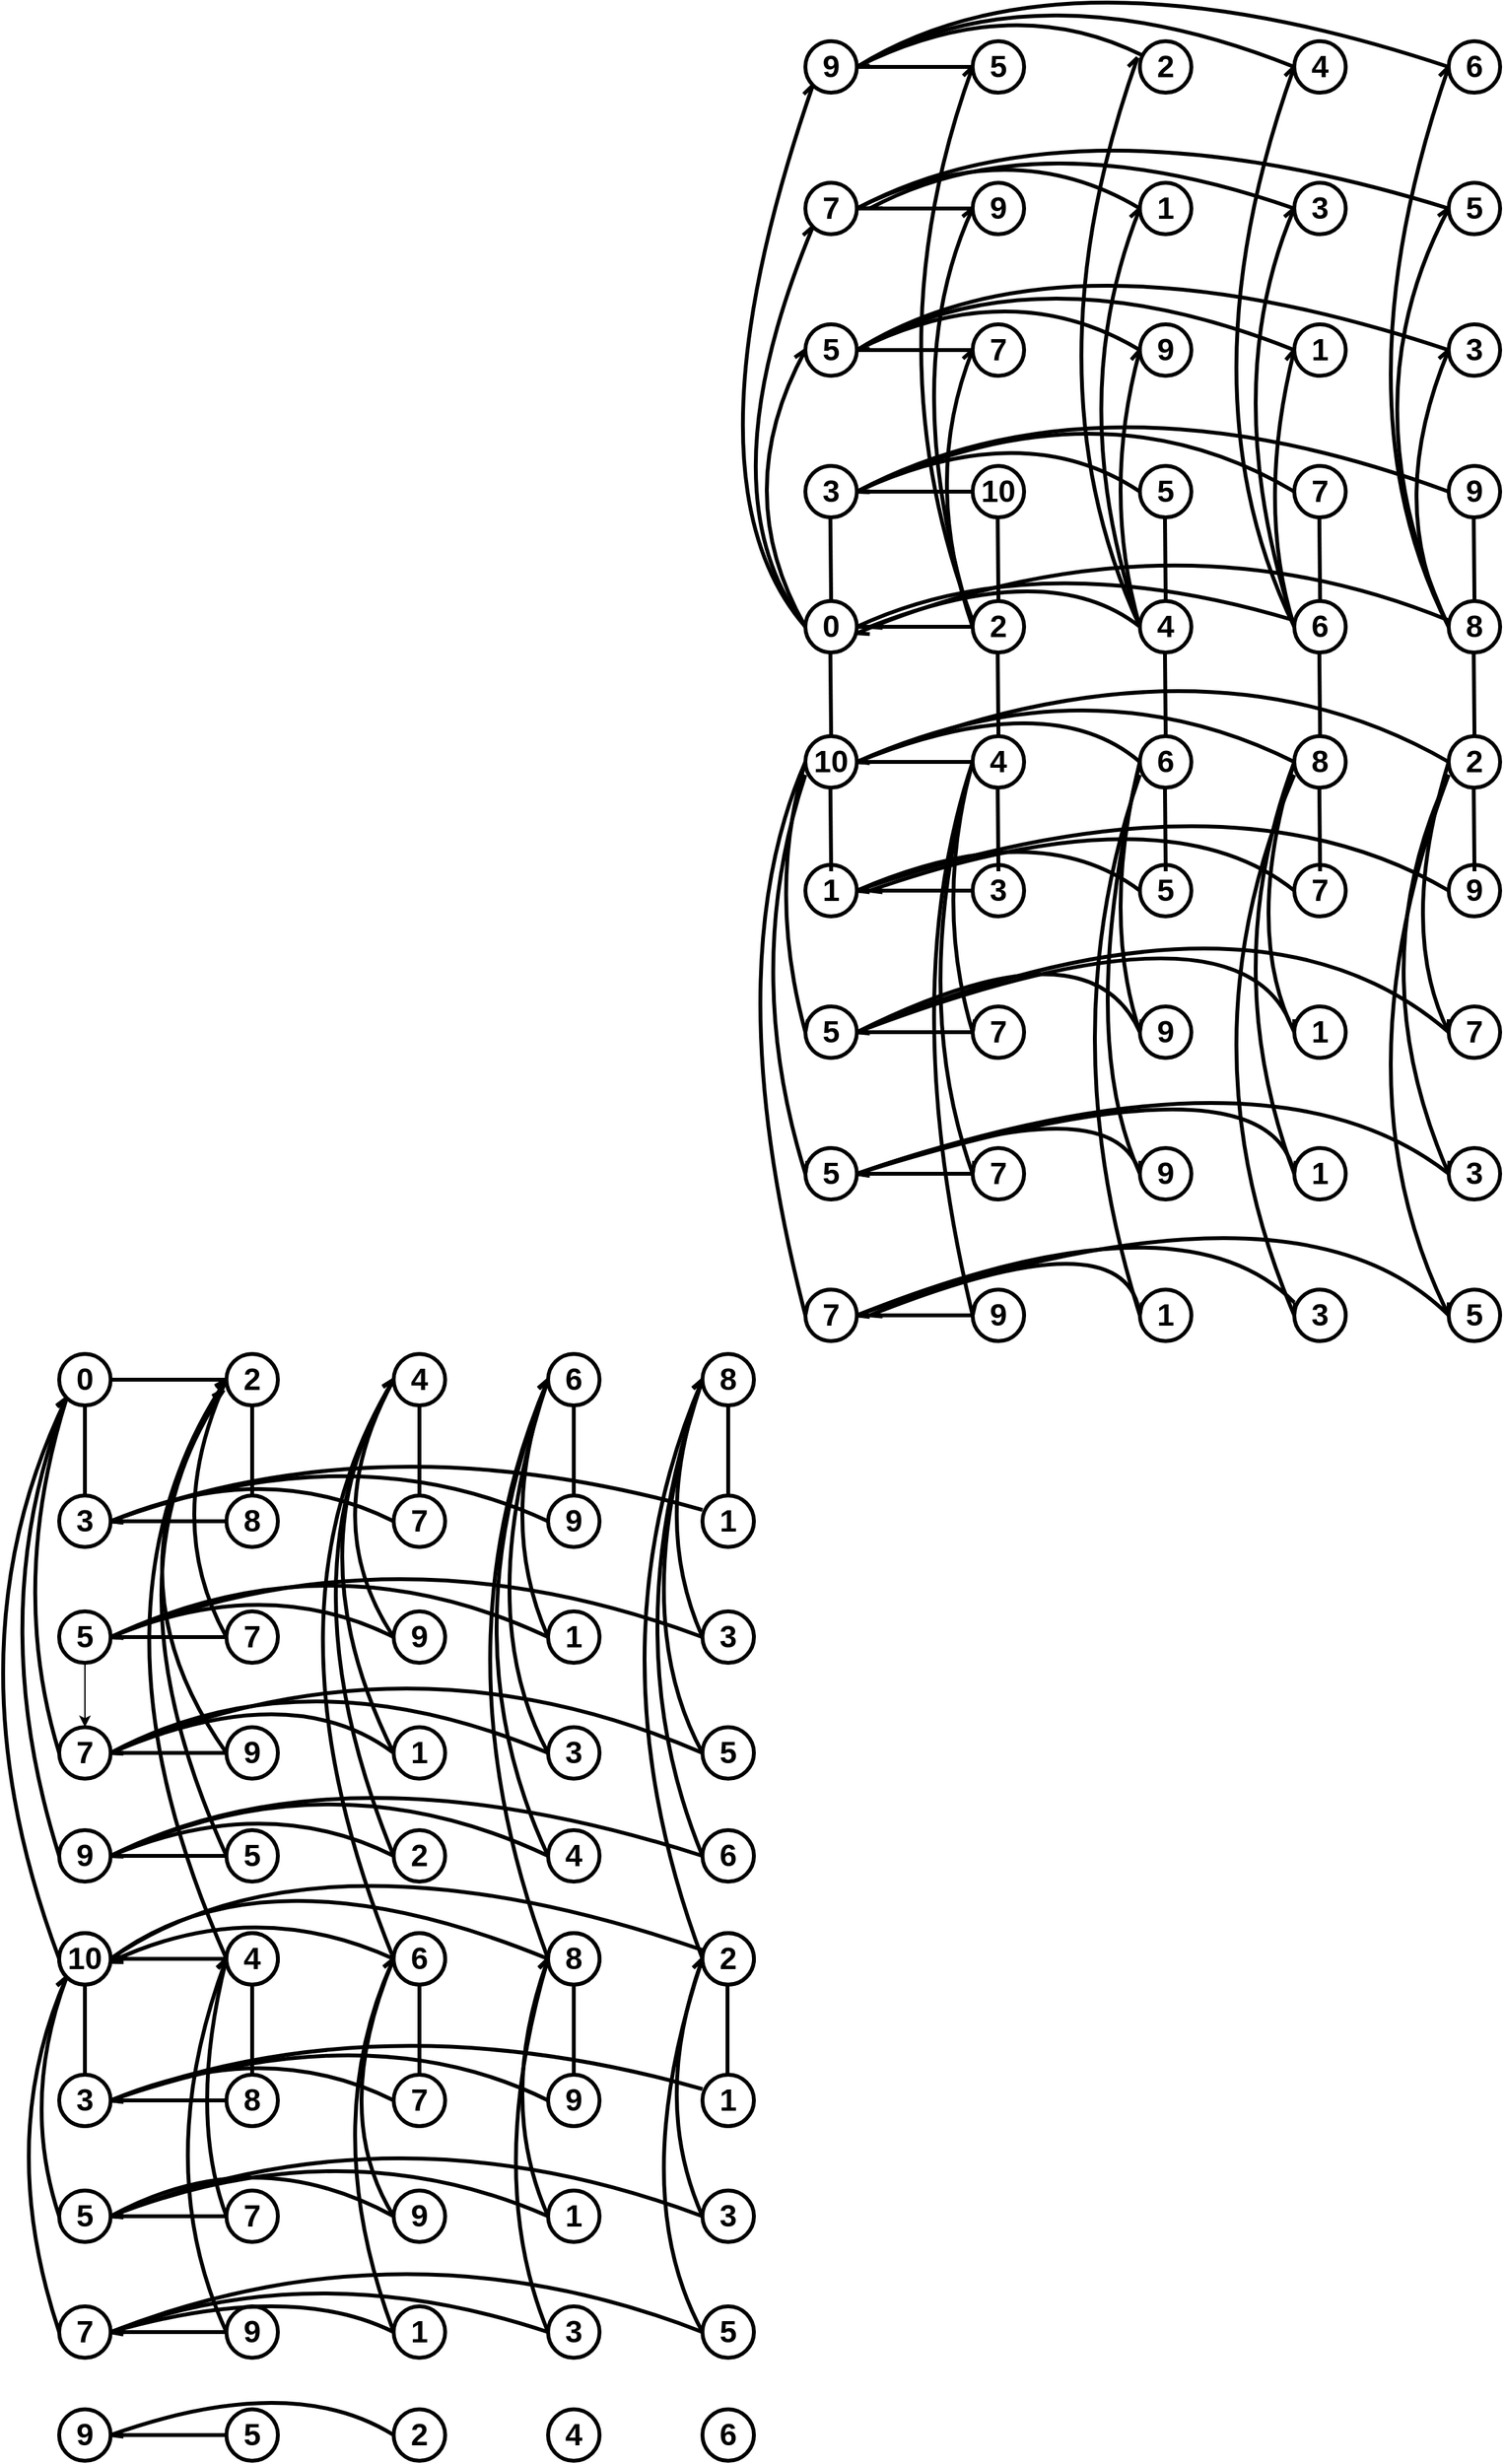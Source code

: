 <mxfile version="21.2.4" type="github">
  <diagram name="Page-1" id="bf8-wyrrSpo6dcuzy9-D">
    <mxGraphModel dx="1628" dy="753" grid="1" gridSize="10" guides="1" tooltips="1" connect="1" arrows="1" fold="1" page="1" pageScale="1" pageWidth="850" pageHeight="1100" math="0" shadow="0">
      <root>
        <mxCell id="0" />
        <mxCell id="1" parent="0" />
        <mxCell id="AahAFOXJF5uKydpd856T-1" value="&lt;font style=&quot;font-size: 24px;&quot;&gt;&lt;b style=&quot;font-size: 24px&quot;&gt;0&lt;/b&gt;&lt;/font&gt;" style="ellipse;whiteSpace=wrap;html=1;aspect=fixed;strokeWidth=3;fontSize=24;" parent="1" vertex="1">
          <mxGeometry x="370" y="1350" width="40" height="40" as="geometry" />
        </mxCell>
        <mxCell id="AahAFOXJF5uKydpd856T-2" value="&lt;font style=&quot;font-size: 24px;&quot;&gt;&lt;b style=&quot;font-size: 24px&quot;&gt;2&lt;/b&gt;&lt;/font&gt;" style="ellipse;whiteSpace=wrap;html=1;aspect=fixed;strokeWidth=3;fontSize=24;" parent="1" vertex="1">
          <mxGeometry x="500" y="1350" width="40" height="40" as="geometry" />
        </mxCell>
        <mxCell id="AahAFOXJF5uKydpd856T-3" value="&lt;b style=&quot;font-size: 24px;&quot;&gt;&lt;font style=&quot;font-size: 24px;&quot;&gt;4&lt;/font&gt;&lt;/b&gt;" style="ellipse;whiteSpace=wrap;html=1;aspect=fixed;strokeWidth=3;fontSize=24;" parent="1" vertex="1">
          <mxGeometry x="630" y="1350" width="40" height="40" as="geometry" />
        </mxCell>
        <mxCell id="AahAFOXJF5uKydpd856T-4" value="&lt;b style=&quot;font-size: 24px;&quot;&gt;6&lt;/b&gt;" style="ellipse;whiteSpace=wrap;html=1;aspect=fixed;strokeWidth=3;fontSize=24;" parent="1" vertex="1">
          <mxGeometry x="750" y="1350" width="40" height="40" as="geometry" />
        </mxCell>
        <mxCell id="AahAFOXJF5uKydpd856T-5" value="&lt;b style=&quot;font-size: 24px;&quot;&gt;3&lt;/b&gt;" style="ellipse;whiteSpace=wrap;html=1;aspect=fixed;strokeWidth=3;fontSize=24;" parent="1" vertex="1">
          <mxGeometry x="370" y="1460" width="40" height="40" as="geometry" />
        </mxCell>
        <mxCell id="q4ZHggqNVGRn0B9VmH8R-36" value="" style="edgeStyle=orthogonalEdgeStyle;rounded=0;orthogonalLoop=1;jettySize=auto;html=1;" edge="1" parent="1" source="AahAFOXJF5uKydpd856T-6" target="AahAFOXJF5uKydpd856T-13">
          <mxGeometry relative="1" as="geometry" />
        </mxCell>
        <mxCell id="AahAFOXJF5uKydpd856T-6" value="&lt;b style=&quot;font-size: 24px;&quot;&gt;5&lt;/b&gt;" style="ellipse;whiteSpace=wrap;html=1;aspect=fixed;strokeWidth=3;fontSize=24;" parent="1" vertex="1">
          <mxGeometry x="370" y="1550" width="40" height="40" as="geometry" />
        </mxCell>
        <mxCell id="AahAFOXJF5uKydpd856T-7" value="&lt;b style=&quot;font-size: 24px;&quot;&gt;7&lt;/b&gt;" style="ellipse;whiteSpace=wrap;html=1;aspect=fixed;strokeWidth=3;fontSize=24;" parent="1" vertex="1">
          <mxGeometry x="500" y="1550" width="40" height="40" as="geometry" />
        </mxCell>
        <mxCell id="AahAFOXJF5uKydpd856T-8" value="&lt;b style=&quot;font-size: 24px;&quot;&gt;9&lt;/b&gt;" style="ellipse;whiteSpace=wrap;html=1;aspect=fixed;strokeWidth=3;fontSize=24;" parent="1" vertex="1">
          <mxGeometry x="630" y="1550" width="40" height="40" as="geometry" />
        </mxCell>
        <mxCell id="AahAFOXJF5uKydpd856T-9" value="&lt;b style=&quot;font-size: 24px;&quot;&gt;8&lt;/b&gt;" style="ellipse;whiteSpace=wrap;html=1;aspect=fixed;strokeWidth=3;fontSize=24;" parent="1" vertex="1">
          <mxGeometry x="500" y="1460" width="40" height="40" as="geometry" />
        </mxCell>
        <mxCell id="AahAFOXJF5uKydpd856T-10" value="&lt;b style=&quot;font-size: 24px;&quot;&gt;7&lt;/b&gt;" style="ellipse;whiteSpace=wrap;html=1;aspect=fixed;strokeWidth=3;fontSize=24;" parent="1" vertex="1">
          <mxGeometry x="630" y="1460" width="40" height="40" as="geometry" />
        </mxCell>
        <mxCell id="AahAFOXJF5uKydpd856T-11" value="&lt;b style=&quot;font-size: 24px;&quot;&gt;&lt;font style=&quot;font-size: 24px;&quot;&gt;9&lt;/font&gt;&lt;/b&gt;" style="ellipse;whiteSpace=wrap;html=1;aspect=fixed;strokeWidth=3;fontSize=24;" parent="1" vertex="1">
          <mxGeometry x="750" y="1460" width="40" height="40" as="geometry" />
        </mxCell>
        <mxCell id="AahAFOXJF5uKydpd856T-12" value="&lt;b style=&quot;font-size: 24px;&quot;&gt;1&lt;/b&gt;" style="ellipse;whiteSpace=wrap;html=1;aspect=fixed;strokeWidth=3;fontSize=24;" parent="1" vertex="1">
          <mxGeometry x="750" y="1550" width="40" height="40" as="geometry" />
        </mxCell>
        <mxCell id="AahAFOXJF5uKydpd856T-13" value="&lt;b style=&quot;font-size: 24px;&quot;&gt;7&lt;/b&gt;" style="ellipse;whiteSpace=wrap;html=1;aspect=fixed;strokeWidth=3;fontSize=24;" parent="1" vertex="1">
          <mxGeometry x="370" y="1640" width="40" height="40" as="geometry" />
        </mxCell>
        <mxCell id="AahAFOXJF5uKydpd856T-14" value="&lt;b style=&quot;font-size: 24px;&quot;&gt;9&lt;/b&gt;" style="ellipse;whiteSpace=wrap;html=1;aspect=fixed;strokeWidth=3;fontSize=24;" parent="1" vertex="1">
          <mxGeometry x="500" y="1640" width="40" height="40" as="geometry" />
        </mxCell>
        <mxCell id="AahAFOXJF5uKydpd856T-15" value="&lt;b style=&quot;font-size: 24px;&quot;&gt;1&lt;/b&gt;" style="ellipse;whiteSpace=wrap;html=1;aspect=fixed;strokeWidth=3;fontSize=24;" parent="1" vertex="1">
          <mxGeometry x="630" y="1640" width="40" height="40" as="geometry" />
        </mxCell>
        <mxCell id="AahAFOXJF5uKydpd856T-16" value="&lt;b style=&quot;font-size: 24px;&quot;&gt;3&lt;/b&gt;" style="ellipse;whiteSpace=wrap;html=1;aspect=fixed;strokeWidth=3;fontSize=24;" parent="1" vertex="1">
          <mxGeometry x="750" y="1640" width="40" height="40" as="geometry" />
        </mxCell>
        <mxCell id="AahAFOXJF5uKydpd856T-17" value="&lt;b style=&quot;font-size: 24px;&quot;&gt;9&lt;/b&gt;" style="ellipse;whiteSpace=wrap;html=1;aspect=fixed;strokeWidth=3;fontSize=24;" parent="1" vertex="1">
          <mxGeometry x="370" y="1800" width="40" height="40" as="geometry" />
        </mxCell>
        <mxCell id="AahAFOXJF5uKydpd856T-18" value="&lt;b style=&quot;font-size: 24px;&quot;&gt;5&lt;/b&gt;" style="ellipse;whiteSpace=wrap;html=1;aspect=fixed;strokeWidth=3;fontSize=24;" parent="1" vertex="1">
          <mxGeometry x="500" y="1800" width="40" height="40" as="geometry" />
        </mxCell>
        <mxCell id="AahAFOXJF5uKydpd856T-19" value="&lt;b style=&quot;font-size: 24px;&quot;&gt;2&lt;/b&gt;" style="ellipse;whiteSpace=wrap;html=1;aspect=fixed;strokeWidth=3;fontSize=24;" parent="1" vertex="1">
          <mxGeometry x="630" y="1800" width="40" height="40" as="geometry" />
        </mxCell>
        <mxCell id="AahAFOXJF5uKydpd856T-20" value="&lt;b style=&quot;font-size: 24px;&quot;&gt;4&lt;/b&gt;" style="ellipse;whiteSpace=wrap;html=1;aspect=fixed;strokeWidth=3;fontSize=24;" parent="1" vertex="1">
          <mxGeometry x="750" y="1800" width="40" height="40" as="geometry" />
        </mxCell>
        <mxCell id="AahAFOXJF5uKydpd856T-22" value="" style="curved=1;endArrow=openAsync;html=1;rounded=0;entryX=0;entryY=0.5;entryDx=0;entryDy=0;exitX=0;exitY=0.5;exitDx=0;exitDy=0;endFill=0;strokeWidth=3;fontSize=24;" parent="1" source="AahAFOXJF5uKydpd856T-7" target="AahAFOXJF5uKydpd856T-2" edge="1">
          <mxGeometry width="50" height="50" relative="1" as="geometry">
            <mxPoint x="380" y="1580" as="sourcePoint" />
            <mxPoint x="385.858" y="1394.142" as="targetPoint" />
            <Array as="points">
              <mxPoint x="450" y="1480" />
            </Array>
          </mxGeometry>
        </mxCell>
        <mxCell id="AahAFOXJF5uKydpd856T-23" value="" style="curved=1;endArrow=openAsync;html=1;rounded=0;entryX=0;entryY=0.5;entryDx=0;entryDy=0;exitX=0;exitY=0.5;exitDx=0;exitDy=0;endFill=0;strokeWidth=3;fontSize=24;" parent="1" source="AahAFOXJF5uKydpd856T-8" target="AahAFOXJF5uKydpd856T-3" edge="1">
          <mxGeometry width="50" height="50" relative="1" as="geometry">
            <mxPoint x="510" y="1580" as="sourcePoint" />
            <mxPoint x="510" y="1380" as="targetPoint" />
            <Array as="points">
              <mxPoint x="570" y="1480" />
            </Array>
          </mxGeometry>
        </mxCell>
        <mxCell id="AahAFOXJF5uKydpd856T-24" value="" style="curved=1;endArrow=openAsync;html=1;rounded=0;entryX=0;entryY=0.5;entryDx=0;entryDy=0;endFill=0;exitX=0;exitY=0.5;exitDx=0;exitDy=0;strokeWidth=3;fontSize=24;" parent="1" source="AahAFOXJF5uKydpd856T-12" target="AahAFOXJF5uKydpd856T-4" edge="1">
          <mxGeometry width="50" height="50" relative="1" as="geometry">
            <mxPoint x="740" y="1570" as="sourcePoint" />
            <mxPoint x="520" y="1390" as="targetPoint" />
            <Array as="points">
              <mxPoint x="710" y="1480" />
            </Array>
          </mxGeometry>
        </mxCell>
        <mxCell id="AahAFOXJF5uKydpd856T-25" value="" style="curved=1;endArrow=openAsync;html=1;rounded=0;entryX=0;entryY=1;entryDx=0;entryDy=0;exitX=0;exitY=0.5;exitDx=0;exitDy=0;endFill=0;strokeWidth=3;fontSize=24;" parent="1" source="AahAFOXJF5uKydpd856T-13" target="AahAFOXJF5uKydpd856T-1" edge="1">
          <mxGeometry width="50" height="50" relative="1" as="geometry">
            <mxPoint x="530" y="1600" as="sourcePoint" />
            <mxPoint x="530" y="1400" as="targetPoint" />
            <Array as="points">
              <mxPoint x="330" y="1530" />
            </Array>
          </mxGeometry>
        </mxCell>
        <mxCell id="AahAFOXJF5uKydpd856T-26" value="" style="curved=1;endArrow=openAsync;html=1;rounded=0;exitX=0;exitY=0.5;exitDx=0;exitDy=0;endFill=0;strokeWidth=3;fontSize=24;" parent="1" source="AahAFOXJF5uKydpd856T-14" edge="1">
          <mxGeometry width="50" height="50" relative="1" as="geometry">
            <mxPoint x="380" y="1670" as="sourcePoint" />
            <mxPoint x="500" y="1370" as="targetPoint" />
            <Array as="points">
              <mxPoint x="400" y="1520" />
            </Array>
          </mxGeometry>
        </mxCell>
        <mxCell id="AahAFOXJF5uKydpd856T-27" value="" style="curved=1;endArrow=openAsync;html=1;rounded=0;exitX=0;exitY=0.5;exitDx=0;exitDy=0;endFill=0;entryX=0;entryY=1;entryDx=0;entryDy=0;strokeWidth=3;fontSize=24;" parent="1" source="AahAFOXJF5uKydpd856T-17" target="AahAFOXJF5uKydpd856T-1" edge="1">
          <mxGeometry width="50" height="50" relative="1" as="geometry">
            <mxPoint x="390" y="1680" as="sourcePoint" />
            <mxPoint x="370" y="1390" as="targetPoint" />
            <Array as="points">
              <mxPoint x="280" y="1580" />
            </Array>
          </mxGeometry>
        </mxCell>
        <mxCell id="AahAFOXJF5uKydpd856T-28" value="" style="curved=1;endArrow=openAsync;html=1;rounded=0;exitX=0;exitY=0.5;exitDx=0;exitDy=0;endFill=0;strokeWidth=3;fontSize=24;" parent="1" source="AahAFOXJF5uKydpd856T-19" edge="1">
          <mxGeometry width="50" height="50" relative="1" as="geometry">
            <mxPoint x="380" y="1760" as="sourcePoint" />
            <mxPoint x="630" y="1370" as="targetPoint" />
            <Array as="points">
              <mxPoint x="520" y="1550" />
            </Array>
          </mxGeometry>
        </mxCell>
        <mxCell id="AahAFOXJF5uKydpd856T-29" value="" style="curved=1;endArrow=openAsync;html=1;rounded=0;endFill=0;strokeWidth=3;fontSize=24;exitX=0;exitY=0.5;exitDx=0;exitDy=0;" parent="1" source="AahAFOXJF5uKydpd856T-67" edge="1">
          <mxGeometry width="50" height="50" relative="1" as="geometry">
            <mxPoint x="498" y="1750" as="sourcePoint" />
            <mxPoint x="500" y="1370" as="targetPoint" />
            <Array as="points">
              <mxPoint x="380" y="1550" />
            </Array>
          </mxGeometry>
        </mxCell>
        <mxCell id="AahAFOXJF5uKydpd856T-30" value="" style="curved=1;endArrow=openAsync;html=1;rounded=0;exitX=0;exitY=0.5;exitDx=0;exitDy=0;endFill=0;strokeWidth=3;fontSize=24;" parent="1" source="AahAFOXJF5uKydpd856T-20" edge="1">
          <mxGeometry width="50" height="50" relative="1" as="geometry">
            <mxPoint x="640" y="1760" as="sourcePoint" />
            <mxPoint x="750" y="1370" as="targetPoint" />
            <Array as="points">
              <mxPoint x="660" y="1580" />
            </Array>
          </mxGeometry>
        </mxCell>
        <mxCell id="AahAFOXJF5uKydpd856T-31" value="" style="endArrow=none;html=1;rounded=0;exitX=0.5;exitY=1;exitDx=0;exitDy=0;entryX=0.5;entryY=0;entryDx=0;entryDy=0;strokeWidth=3;fontSize=24;" parent="1" source="AahAFOXJF5uKydpd856T-1" target="AahAFOXJF5uKydpd856T-5" edge="1">
          <mxGeometry width="50" height="50" relative="1" as="geometry">
            <mxPoint x="420" y="1400" as="sourcePoint" />
            <mxPoint x="620" y="1530" as="targetPoint" />
          </mxGeometry>
        </mxCell>
        <mxCell id="AahAFOXJF5uKydpd856T-32" value="" style="endArrow=none;html=1;rounded=0;exitX=1;exitY=0.5;exitDx=0;exitDy=0;entryX=0;entryY=0.5;entryDx=0;entryDy=0;strokeWidth=3;fontSize=24;" parent="1" source="AahAFOXJF5uKydpd856T-1" target="AahAFOXJF5uKydpd856T-2" edge="1">
          <mxGeometry width="50" height="50" relative="1" as="geometry">
            <mxPoint x="400" y="1400" as="sourcePoint" />
            <mxPoint x="400" y="1470" as="targetPoint" />
          </mxGeometry>
        </mxCell>
        <mxCell id="AahAFOXJF5uKydpd856T-33" value="" style="endArrow=none;html=1;rounded=0;exitX=0.5;exitY=1;exitDx=0;exitDy=0;entryX=0.5;entryY=0;entryDx=0;entryDy=0;strokeWidth=3;fontSize=24;" parent="1" source="AahAFOXJF5uKydpd856T-2" target="AahAFOXJF5uKydpd856T-9" edge="1">
          <mxGeometry width="50" height="50" relative="1" as="geometry">
            <mxPoint x="410" y="1410" as="sourcePoint" />
            <mxPoint x="410" y="1480" as="targetPoint" />
          </mxGeometry>
        </mxCell>
        <mxCell id="AahAFOXJF5uKydpd856T-34" value="" style="endArrow=none;html=1;rounded=0;exitX=0.5;exitY=1;exitDx=0;exitDy=0;entryX=0.5;entryY=0;entryDx=0;entryDy=0;strokeWidth=3;fontSize=24;" parent="1" source="AahAFOXJF5uKydpd856T-3" target="AahAFOXJF5uKydpd856T-10" edge="1">
          <mxGeometry width="50" height="50" relative="1" as="geometry">
            <mxPoint x="420" y="1420" as="sourcePoint" />
            <mxPoint x="420" y="1490" as="targetPoint" />
          </mxGeometry>
        </mxCell>
        <mxCell id="AahAFOXJF5uKydpd856T-35" value="" style="endArrow=none;html=1;rounded=0;exitX=0.5;exitY=1;exitDx=0;exitDy=0;entryX=0.5;entryY=0;entryDx=0;entryDy=0;strokeWidth=3;fontSize=24;" parent="1" source="AahAFOXJF5uKydpd856T-4" target="AahAFOXJF5uKydpd856T-11" edge="1">
          <mxGeometry width="50" height="50" relative="1" as="geometry">
            <mxPoint x="430" y="1430" as="sourcePoint" />
            <mxPoint x="430" y="1500" as="targetPoint" />
          </mxGeometry>
        </mxCell>
        <mxCell id="AahAFOXJF5uKydpd856T-36" value="" style="endArrow=none;html=1;rounded=0;exitX=0;exitY=0.5;exitDx=0;exitDy=0;entryX=1;entryY=0.5;entryDx=0;entryDy=0;strokeWidth=3;fontSize=24;" parent="1" source="AahAFOXJF5uKydpd856T-9" target="AahAFOXJF5uKydpd856T-5" edge="1">
          <mxGeometry width="50" height="50" relative="1" as="geometry">
            <mxPoint x="440" y="1440" as="sourcePoint" />
            <mxPoint x="440" y="1510" as="targetPoint" />
          </mxGeometry>
        </mxCell>
        <mxCell id="AahAFOXJF5uKydpd856T-37" value="" style="endArrow=none;html=1;rounded=0;exitX=0;exitY=0.5;exitDx=0;exitDy=0;entryX=1;entryY=0.5;entryDx=0;entryDy=0;strokeWidth=3;fontSize=24;" parent="1" source="AahAFOXJF5uKydpd856T-7" target="AahAFOXJF5uKydpd856T-6" edge="1">
          <mxGeometry width="50" height="50" relative="1" as="geometry">
            <mxPoint x="510" y="1490" as="sourcePoint" />
            <mxPoint x="420" y="1490" as="targetPoint" />
          </mxGeometry>
        </mxCell>
        <mxCell id="AahAFOXJF5uKydpd856T-38" value="" style="endArrow=none;html=1;rounded=0;exitX=0;exitY=0.5;exitDx=0;exitDy=0;entryX=1;entryY=0.5;entryDx=0;entryDy=0;strokeWidth=3;fontSize=24;" parent="1" source="AahAFOXJF5uKydpd856T-14" target="AahAFOXJF5uKydpd856T-13" edge="1">
          <mxGeometry width="50" height="50" relative="1" as="geometry">
            <mxPoint x="520" y="1500" as="sourcePoint" />
            <mxPoint x="430" y="1500" as="targetPoint" />
          </mxGeometry>
        </mxCell>
        <mxCell id="AahAFOXJF5uKydpd856T-39" value="" style="endArrow=none;html=1;rounded=0;entryX=1;entryY=0.5;entryDx=0;entryDy=0;strokeWidth=3;fontSize=24;" parent="1" target="AahAFOXJF5uKydpd856T-17" edge="1">
          <mxGeometry width="50" height="50" relative="1" as="geometry">
            <mxPoint x="500" y="1820" as="sourcePoint" />
            <mxPoint x="440" y="1580" as="targetPoint" />
          </mxGeometry>
        </mxCell>
        <mxCell id="AahAFOXJF5uKydpd856T-40" value="" style="curved=1;endArrow=openAsync;html=1;rounded=0;entryX=0;entryY=0.5;entryDx=0;entryDy=0;exitX=0;exitY=0.5;exitDx=0;exitDy=0;endFill=0;strokeWidth=3;fontSize=24;" parent="1" source="AahAFOXJF5uKydpd856T-15" target="AahAFOXJF5uKydpd856T-3" edge="1">
          <mxGeometry width="50" height="50" relative="1" as="geometry">
            <mxPoint x="640" y="1580" as="sourcePoint" />
            <mxPoint x="640" y="1380" as="targetPoint" />
            <Array as="points">
              <mxPoint x="550" y="1500" />
            </Array>
          </mxGeometry>
        </mxCell>
        <mxCell id="AahAFOXJF5uKydpd856T-41" value="" style="curved=1;endArrow=openAsync;html=1;rounded=0;exitX=0;exitY=0.5;exitDx=0;exitDy=0;endFill=0;strokeWidth=3;fontSize=24;" parent="1" source="AahAFOXJF5uKydpd856T-16" edge="1">
          <mxGeometry width="50" height="50" relative="1" as="geometry">
            <mxPoint x="760" y="1760" as="sourcePoint" />
            <mxPoint x="750" y="1370" as="targetPoint" />
            <Array as="points">
              <mxPoint x="690" y="1550" />
            </Array>
          </mxGeometry>
        </mxCell>
        <mxCell id="AahAFOXJF5uKydpd856T-42" value="" style="curved=1;endArrow=openAsync;html=1;rounded=0;exitX=0;exitY=0.5;exitDx=0;exitDy=0;endFill=0;entryX=1;entryY=0.5;entryDx=0;entryDy=0;strokeWidth=3;fontSize=24;" parent="1" source="AahAFOXJF5uKydpd856T-11" target="AahAFOXJF5uKydpd856T-5" edge="1">
          <mxGeometry width="50" height="50" relative="1" as="geometry">
            <mxPoint x="770" y="1770" as="sourcePoint" />
            <mxPoint x="770" y="1390" as="targetPoint" />
            <Array as="points">
              <mxPoint x="600" y="1410" />
            </Array>
          </mxGeometry>
        </mxCell>
        <mxCell id="AahAFOXJF5uKydpd856T-43" value="" style="curved=1;endArrow=openAsync;html=1;rounded=0;exitX=0;exitY=0.5;exitDx=0;exitDy=0;endFill=0;strokeWidth=3;fontSize=24;" parent="1" source="AahAFOXJF5uKydpd856T-10" edge="1">
          <mxGeometry width="50" height="50" relative="1" as="geometry">
            <mxPoint x="760" y="1500" as="sourcePoint" />
            <mxPoint x="410" y="1480" as="targetPoint" />
            <Array as="points">
              <mxPoint x="530" y="1430" />
            </Array>
          </mxGeometry>
        </mxCell>
        <mxCell id="AahAFOXJF5uKydpd856T-44" value="" style="curved=1;endArrow=openAsync;html=1;rounded=0;exitX=0;exitY=0.5;exitDx=0;exitDy=0;endFill=0;strokeWidth=3;fontSize=24;" parent="1" source="AahAFOXJF5uKydpd856T-8" edge="1">
          <mxGeometry width="50" height="50" relative="1" as="geometry">
            <mxPoint x="640" y="1500" as="sourcePoint" />
            <mxPoint x="410" y="1570" as="targetPoint" />
            <Array as="points">
              <mxPoint x="530" y="1520" />
            </Array>
          </mxGeometry>
        </mxCell>
        <mxCell id="AahAFOXJF5uKydpd856T-45" value="" style="curved=1;endArrow=openAsync;html=1;rounded=0;endFill=0;strokeWidth=3;entryX=1;entryY=0.5;entryDx=0;entryDy=0;fontSize=24;" parent="1" target="AahAFOXJF5uKydpd856T-6" edge="1">
          <mxGeometry width="50" height="50" relative="1" as="geometry">
            <mxPoint x="750" y="1570" as="sourcePoint" />
            <mxPoint x="420" y="1580" as="targetPoint" />
            <Array as="points">
              <mxPoint x="580" y="1490" />
            </Array>
          </mxGeometry>
        </mxCell>
        <mxCell id="AahAFOXJF5uKydpd856T-46" value="" style="curved=1;endArrow=openAsync;html=1;rounded=0;exitX=0;exitY=0.5;exitDx=0;exitDy=0;endFill=0;strokeWidth=3;entryX=1;entryY=0.5;entryDx=0;entryDy=0;fontSize=24;" parent="1" source="AahAFOXJF5uKydpd856T-15" target="AahAFOXJF5uKydpd856T-13" edge="1">
          <mxGeometry width="50" height="50" relative="1" as="geometry">
            <mxPoint x="640" y="1580" as="sourcePoint" />
            <mxPoint x="420" y="1580" as="targetPoint" />
            <Array as="points">
              <mxPoint x="550" y="1600" />
            </Array>
          </mxGeometry>
        </mxCell>
        <mxCell id="AahAFOXJF5uKydpd856T-47" value="" style="curved=1;endArrow=openAsync;html=1;rounded=0;endFill=0;strokeWidth=3;fontSize=24;" parent="1" edge="1">
          <mxGeometry width="50" height="50" relative="1" as="geometry">
            <mxPoint x="750" y="1660" as="sourcePoint" />
            <mxPoint x="410" y="1660" as="targetPoint" />
            <Array as="points">
              <mxPoint x="560" y="1580" />
            </Array>
          </mxGeometry>
        </mxCell>
        <mxCell id="AahAFOXJF5uKydpd856T-48" value="" style="curved=1;endArrow=openAsync;html=1;rounded=0;exitX=0;exitY=0.5;exitDx=0;exitDy=0;endFill=0;strokeWidth=3;fontSize=24;" parent="1" source="AahAFOXJF5uKydpd856T-19" edge="1">
          <mxGeometry width="50" height="50" relative="1" as="geometry">
            <mxPoint x="640" y="1740" as="sourcePoint" />
            <mxPoint x="410" y="1822.4" as="targetPoint" />
            <Array as="points">
              <mxPoint x="520" y="1770" />
            </Array>
          </mxGeometry>
        </mxCell>
        <mxCell id="AahAFOXJF5uKydpd856T-52" value="&lt;b&gt;8&lt;/b&gt;" style="ellipse;whiteSpace=wrap;html=1;aspect=fixed;strokeWidth=3;fontSize=24;" parent="1" vertex="1">
          <mxGeometry x="870" y="1350" width="40" height="40" as="geometry" />
        </mxCell>
        <mxCell id="AahAFOXJF5uKydpd856T-53" value="&lt;b style=&quot;font-size: 24px;&quot;&gt;&lt;font style=&quot;font-size: 24px;&quot;&gt;1&lt;/font&gt;&lt;/b&gt;" style="ellipse;whiteSpace=wrap;html=1;aspect=fixed;strokeWidth=3;fontSize=24;" parent="1" vertex="1">
          <mxGeometry x="870" y="1460" width="40" height="40" as="geometry" />
        </mxCell>
        <mxCell id="AahAFOXJF5uKydpd856T-54" value="&lt;b style=&quot;font-size: 24px;&quot;&gt;3&lt;/b&gt;" style="ellipse;whiteSpace=wrap;html=1;aspect=fixed;strokeWidth=3;fontSize=24;" parent="1" vertex="1">
          <mxGeometry x="870" y="1550" width="40" height="40" as="geometry" />
        </mxCell>
        <mxCell id="AahAFOXJF5uKydpd856T-55" value="&lt;b style=&quot;font-size: 24px;&quot;&gt;5&lt;/b&gt;" style="ellipse;whiteSpace=wrap;html=1;aspect=fixed;strokeWidth=3;fontSize=24;" parent="1" vertex="1">
          <mxGeometry x="870" y="1640" width="40" height="40" as="geometry" />
        </mxCell>
        <mxCell id="AahAFOXJF5uKydpd856T-56" value="&lt;b style=&quot;font-size: 24px;&quot;&gt;6&lt;/b&gt;" style="ellipse;whiteSpace=wrap;html=1;aspect=fixed;strokeWidth=3;fontSize=24;" parent="1" vertex="1">
          <mxGeometry x="870" y="1800" width="40" height="40" as="geometry" />
        </mxCell>
        <mxCell id="AahAFOXJF5uKydpd856T-57" value="" style="curved=1;endArrow=openAsync;html=1;rounded=0;entryX=0;entryY=0.5;entryDx=0;entryDy=0;endFill=0;exitX=0;exitY=0.5;exitDx=0;exitDy=0;strokeWidth=3;fontSize=24;" parent="1" source="AahAFOXJF5uKydpd856T-54" target="AahAFOXJF5uKydpd856T-52" edge="1">
          <mxGeometry width="50" height="50" relative="1" as="geometry">
            <mxPoint x="860" y="1570" as="sourcePoint" />
            <mxPoint x="640" y="1390" as="targetPoint" />
            <Array as="points">
              <mxPoint x="830" y="1480" />
            </Array>
          </mxGeometry>
        </mxCell>
        <mxCell id="AahAFOXJF5uKydpd856T-58" value="" style="curved=1;endArrow=openAsync;html=1;rounded=0;exitX=0;exitY=0.5;exitDx=0;exitDy=0;endFill=0;strokeWidth=3;fontSize=24;" parent="1" source="AahAFOXJF5uKydpd856T-56" edge="1">
          <mxGeometry width="50" height="50" relative="1" as="geometry">
            <mxPoint x="760" y="1760" as="sourcePoint" />
            <mxPoint x="870" y="1370" as="targetPoint" />
            <Array as="points">
              <mxPoint x="780" y="1580" />
            </Array>
          </mxGeometry>
        </mxCell>
        <mxCell id="AahAFOXJF5uKydpd856T-59" value="" style="endArrow=none;html=1;rounded=0;exitX=0.5;exitY=1;exitDx=0;exitDy=0;entryX=0.5;entryY=0;entryDx=0;entryDy=0;strokeWidth=3;fontSize=24;" parent="1" source="AahAFOXJF5uKydpd856T-52" target="AahAFOXJF5uKydpd856T-53" edge="1">
          <mxGeometry width="50" height="50" relative="1" as="geometry">
            <mxPoint x="550" y="1430" as="sourcePoint" />
            <mxPoint x="550" y="1500" as="targetPoint" />
          </mxGeometry>
        </mxCell>
        <mxCell id="AahAFOXJF5uKydpd856T-60" value="" style="curved=1;endArrow=openAsync;html=1;rounded=0;exitX=0;exitY=0.5;exitDx=0;exitDy=0;endFill=0;strokeWidth=3;fontSize=24;" parent="1" source="AahAFOXJF5uKydpd856T-55" edge="1">
          <mxGeometry width="50" height="50" relative="1" as="geometry">
            <mxPoint x="880" y="1760" as="sourcePoint" />
            <mxPoint x="870" y="1370" as="targetPoint" />
            <Array as="points">
              <mxPoint x="810" y="1550" />
            </Array>
          </mxGeometry>
        </mxCell>
        <mxCell id="AahAFOXJF5uKydpd856T-62" value="" style="curved=1;endArrow=openAsync;html=1;rounded=0;endFill=0;strokeWidth=3;fontSize=24;exitX=0;exitY=0.281;exitDx=0;exitDy=0;exitPerimeter=0;" parent="1" source="AahAFOXJF5uKydpd856T-53" edge="1">
          <mxGeometry width="50" height="50" relative="1" as="geometry">
            <mxPoint x="880" y="1380" as="sourcePoint" />
            <mxPoint x="410" y="1480" as="targetPoint" />
            <Array as="points">
              <mxPoint x="620" y="1400" />
            </Array>
          </mxGeometry>
        </mxCell>
        <mxCell id="AahAFOXJF5uKydpd856T-63" value="" style="curved=1;endArrow=openAsync;html=1;rounded=0;endFill=0;strokeWidth=3;fontSize=24;exitX=0;exitY=0.5;exitDx=0;exitDy=0;entryX=1;entryY=0.5;entryDx=0;entryDy=0;" parent="1" source="AahAFOXJF5uKydpd856T-54" target="AahAFOXJF5uKydpd856T-6" edge="1">
          <mxGeometry width="50" height="50" relative="1" as="geometry">
            <mxPoint x="870" y="1560" as="sourcePoint" />
            <mxPoint x="420" y="1560" as="targetPoint" />
            <Array as="points">
              <mxPoint x="630" y="1480" />
            </Array>
          </mxGeometry>
        </mxCell>
        <mxCell id="AahAFOXJF5uKydpd856T-64" value="" style="curved=1;endArrow=openAsync;html=1;rounded=0;endFill=0;strokeWidth=3;fontSize=24;entryX=1;entryY=0.5;entryDx=0;entryDy=0;" parent="1" target="AahAFOXJF5uKydpd856T-13" edge="1">
          <mxGeometry width="50" height="50" relative="1" as="geometry">
            <mxPoint x="870" y="1660" as="sourcePoint" />
            <mxPoint x="420" y="1660" as="targetPoint" />
            <Array as="points">
              <mxPoint x="640" y="1560" />
            </Array>
          </mxGeometry>
        </mxCell>
        <mxCell id="AahAFOXJF5uKydpd856T-66" value="&lt;b&gt;10&lt;/b&gt;" style="ellipse;whiteSpace=wrap;html=1;aspect=fixed;strokeWidth=3;fontSize=24;" parent="1" vertex="1">
          <mxGeometry x="370" y="1800" width="40" height="40" as="geometry" />
        </mxCell>
        <mxCell id="AahAFOXJF5uKydpd856T-67" value="&lt;font style=&quot;font-size: 24px;&quot;&gt;&lt;b style=&quot;font-size: 24px&quot;&gt;4&lt;/b&gt;&lt;/font&gt;" style="ellipse;whiteSpace=wrap;html=1;aspect=fixed;strokeWidth=3;fontSize=24;" parent="1" vertex="1">
          <mxGeometry x="500" y="1800" width="40" height="40" as="geometry" />
        </mxCell>
        <mxCell id="AahAFOXJF5uKydpd856T-68" value="&lt;b style=&quot;font-size: 24px;&quot;&gt;&lt;font style=&quot;font-size: 24px;&quot;&gt;6&lt;/font&gt;&lt;/b&gt;" style="ellipse;whiteSpace=wrap;html=1;aspect=fixed;strokeWidth=3;fontSize=24;" parent="1" vertex="1">
          <mxGeometry x="630" y="1800" width="40" height="40" as="geometry" />
        </mxCell>
        <mxCell id="AahAFOXJF5uKydpd856T-69" value="&lt;b&gt;8&lt;/b&gt;" style="ellipse;whiteSpace=wrap;html=1;aspect=fixed;strokeWidth=3;fontSize=24;" parent="1" vertex="1">
          <mxGeometry x="750" y="1800" width="40" height="40" as="geometry" />
        </mxCell>
        <mxCell id="AahAFOXJF5uKydpd856T-70" value="&lt;b style=&quot;font-size: 24px;&quot;&gt;3&lt;/b&gt;" style="ellipse;whiteSpace=wrap;html=1;aspect=fixed;strokeWidth=3;fontSize=24;" parent="1" vertex="1">
          <mxGeometry x="370" y="1910" width="40" height="40" as="geometry" />
        </mxCell>
        <mxCell id="AahAFOXJF5uKydpd856T-71" value="&lt;b style=&quot;font-size: 24px;&quot;&gt;5&lt;/b&gt;" style="ellipse;whiteSpace=wrap;html=1;aspect=fixed;strokeWidth=3;fontSize=24;" parent="1" vertex="1">
          <mxGeometry x="370" y="2000" width="40" height="40" as="geometry" />
        </mxCell>
        <mxCell id="AahAFOXJF5uKydpd856T-72" value="&lt;b style=&quot;font-size: 24px;&quot;&gt;7&lt;/b&gt;" style="ellipse;whiteSpace=wrap;html=1;aspect=fixed;strokeWidth=3;fontSize=24;" parent="1" vertex="1">
          <mxGeometry x="500" y="2000" width="40" height="40" as="geometry" />
        </mxCell>
        <mxCell id="AahAFOXJF5uKydpd856T-73" value="&lt;b style=&quot;font-size: 24px;&quot;&gt;9&lt;/b&gt;" style="ellipse;whiteSpace=wrap;html=1;aspect=fixed;strokeWidth=3;fontSize=24;" parent="1" vertex="1">
          <mxGeometry x="630" y="2000" width="40" height="40" as="geometry" />
        </mxCell>
        <mxCell id="AahAFOXJF5uKydpd856T-74" value="&lt;b style=&quot;font-size: 24px;&quot;&gt;8&lt;/b&gt;" style="ellipse;whiteSpace=wrap;html=1;aspect=fixed;strokeWidth=3;fontSize=24;" parent="1" vertex="1">
          <mxGeometry x="500" y="1910" width="40" height="40" as="geometry" />
        </mxCell>
        <mxCell id="AahAFOXJF5uKydpd856T-75" value="&lt;b style=&quot;font-size: 24px;&quot;&gt;7&lt;/b&gt;" style="ellipse;whiteSpace=wrap;html=1;aspect=fixed;strokeWidth=3;fontSize=24;" parent="1" vertex="1">
          <mxGeometry x="630" y="1910" width="40" height="40" as="geometry" />
        </mxCell>
        <mxCell id="AahAFOXJF5uKydpd856T-76" value="&lt;b style=&quot;font-size: 24px;&quot;&gt;&lt;font style=&quot;font-size: 24px;&quot;&gt;9&lt;/font&gt;&lt;/b&gt;" style="ellipse;whiteSpace=wrap;html=1;aspect=fixed;strokeWidth=3;fontSize=24;" parent="1" vertex="1">
          <mxGeometry x="750" y="1910" width="40" height="40" as="geometry" />
        </mxCell>
        <mxCell id="AahAFOXJF5uKydpd856T-77" value="&lt;b style=&quot;font-size: 24px;&quot;&gt;1&lt;/b&gt;" style="ellipse;whiteSpace=wrap;html=1;aspect=fixed;strokeWidth=3;fontSize=24;" parent="1" vertex="1">
          <mxGeometry x="750" y="2000" width="40" height="40" as="geometry" />
        </mxCell>
        <mxCell id="AahAFOXJF5uKydpd856T-78" value="&lt;b style=&quot;font-size: 24px;&quot;&gt;7&lt;/b&gt;" style="ellipse;whiteSpace=wrap;html=1;aspect=fixed;strokeWidth=3;fontSize=24;" parent="1" vertex="1">
          <mxGeometry x="370" y="2090" width="40" height="40" as="geometry" />
        </mxCell>
        <mxCell id="AahAFOXJF5uKydpd856T-79" value="&lt;b style=&quot;font-size: 24px;&quot;&gt;9&lt;/b&gt;" style="ellipse;whiteSpace=wrap;html=1;aspect=fixed;strokeWidth=3;fontSize=24;" parent="1" vertex="1">
          <mxGeometry x="500" y="2090" width="40" height="40" as="geometry" />
        </mxCell>
        <mxCell id="AahAFOXJF5uKydpd856T-80" value="&lt;b style=&quot;font-size: 24px;&quot;&gt;1&lt;/b&gt;" style="ellipse;whiteSpace=wrap;html=1;aspect=fixed;strokeWidth=3;fontSize=24;" parent="1" vertex="1">
          <mxGeometry x="630" y="2090" width="40" height="40" as="geometry" />
        </mxCell>
        <mxCell id="AahAFOXJF5uKydpd856T-81" value="&lt;b style=&quot;font-size: 24px;&quot;&gt;3&lt;/b&gt;" style="ellipse;whiteSpace=wrap;html=1;aspect=fixed;strokeWidth=3;fontSize=24;" parent="1" vertex="1">
          <mxGeometry x="750" y="2090" width="40" height="40" as="geometry" />
        </mxCell>
        <mxCell id="AahAFOXJF5uKydpd856T-82" value="" style="curved=1;endArrow=openAsync;html=1;rounded=0;entryX=0;entryY=1;entryDx=0;entryDy=0;exitX=0;exitY=0.5;exitDx=0;exitDy=0;endFill=0;strokeWidth=3;fontSize=24;" parent="1" source="AahAFOXJF5uKydpd856T-71" target="AahAFOXJF5uKydpd856T-66" edge="1">
          <mxGeometry width="50" height="50" relative="1" as="geometry">
            <mxPoint x="570" y="1960" as="sourcePoint" />
            <mxPoint x="510" y="1820" as="targetPoint" />
            <Array as="points">
              <mxPoint x="340" y="1930" />
            </Array>
          </mxGeometry>
        </mxCell>
        <mxCell id="AahAFOXJF5uKydpd856T-83" value="" style="curved=1;endArrow=openAsync;html=1;rounded=0;entryX=0;entryY=0.5;entryDx=0;entryDy=0;exitX=0;exitY=0.5;exitDx=0;exitDy=0;endFill=0;strokeWidth=3;fontSize=24;" parent="1" source="AahAFOXJF5uKydpd856T-72" target="AahAFOXJF5uKydpd856T-67" edge="1">
          <mxGeometry width="50" height="50" relative="1" as="geometry">
            <mxPoint x="380" y="2030" as="sourcePoint" />
            <mxPoint x="385.858" y="1844.142" as="targetPoint" />
            <Array as="points">
              <mxPoint x="470" y="1940" />
            </Array>
          </mxGeometry>
        </mxCell>
        <mxCell id="AahAFOXJF5uKydpd856T-84" value="" style="curved=1;endArrow=openAsync;html=1;rounded=0;entryX=0;entryY=0.5;entryDx=0;entryDy=0;exitX=0;exitY=0.5;exitDx=0;exitDy=0;endFill=0;strokeWidth=3;fontSize=24;" parent="1" source="AahAFOXJF5uKydpd856T-73" target="AahAFOXJF5uKydpd856T-68" edge="1">
          <mxGeometry width="50" height="50" relative="1" as="geometry">
            <mxPoint x="510" y="2030" as="sourcePoint" />
            <mxPoint x="510" y="1830" as="targetPoint" />
            <Array as="points">
              <mxPoint x="580" y="1940" />
            </Array>
          </mxGeometry>
        </mxCell>
        <mxCell id="AahAFOXJF5uKydpd856T-85" value="" style="curved=1;endArrow=openAsync;html=1;rounded=0;entryX=0;entryY=0.5;entryDx=0;entryDy=0;endFill=0;exitX=0;exitY=0.5;exitDx=0;exitDy=0;strokeWidth=3;fontSize=24;" parent="1" source="AahAFOXJF5uKydpd856T-77" target="AahAFOXJF5uKydpd856T-69" edge="1">
          <mxGeometry width="50" height="50" relative="1" as="geometry">
            <mxPoint x="740" y="2020" as="sourcePoint" />
            <mxPoint x="520" y="1840" as="targetPoint" />
            <Array as="points">
              <mxPoint x="710" y="1930" />
            </Array>
          </mxGeometry>
        </mxCell>
        <mxCell id="AahAFOXJF5uKydpd856T-86" value="" style="curved=1;endArrow=openAsync;html=1;rounded=0;entryX=0;entryY=1;entryDx=0;entryDy=0;exitX=0;exitY=0.5;exitDx=0;exitDy=0;endFill=0;strokeWidth=3;fontSize=24;" parent="1" source="AahAFOXJF5uKydpd856T-78" target="AahAFOXJF5uKydpd856T-66" edge="1">
          <mxGeometry width="50" height="50" relative="1" as="geometry">
            <mxPoint x="530" y="1980" as="sourcePoint" />
            <mxPoint x="530" y="1780" as="targetPoint" />
            <Array as="points">
              <mxPoint x="320" y="1960" />
            </Array>
          </mxGeometry>
        </mxCell>
        <mxCell id="AahAFOXJF5uKydpd856T-87" value="" style="curved=1;endArrow=openAsync;html=1;rounded=0;exitX=0;exitY=0.5;exitDx=0;exitDy=0;endFill=0;strokeWidth=3;fontSize=24;" parent="1" source="AahAFOXJF5uKydpd856T-79" edge="1">
          <mxGeometry width="50" height="50" relative="1" as="geometry">
            <mxPoint x="380" y="2120" as="sourcePoint" />
            <mxPoint x="500" y="1820" as="targetPoint" />
            <Array as="points">
              <mxPoint x="440" y="1980" />
            </Array>
          </mxGeometry>
        </mxCell>
        <mxCell id="AahAFOXJF5uKydpd856T-88" value="" style="endArrow=none;html=1;rounded=0;exitX=0.5;exitY=1;exitDx=0;exitDy=0;entryX=0.5;entryY=0;entryDx=0;entryDy=0;strokeWidth=3;fontSize=24;" parent="1" source="AahAFOXJF5uKydpd856T-66" target="AahAFOXJF5uKydpd856T-70" edge="1">
          <mxGeometry width="50" height="50" relative="1" as="geometry">
            <mxPoint x="420" y="1850" as="sourcePoint" />
            <mxPoint x="620" y="1980" as="targetPoint" />
          </mxGeometry>
        </mxCell>
        <mxCell id="AahAFOXJF5uKydpd856T-89" value="" style="endArrow=none;html=1;rounded=0;exitX=1;exitY=0.5;exitDx=0;exitDy=0;entryX=0;entryY=0.5;entryDx=0;entryDy=0;strokeWidth=3;fontSize=24;" parent="1" source="AahAFOXJF5uKydpd856T-66" target="AahAFOXJF5uKydpd856T-67" edge="1">
          <mxGeometry width="50" height="50" relative="1" as="geometry">
            <mxPoint x="400" y="1850" as="sourcePoint" />
            <mxPoint x="400" y="1920" as="targetPoint" />
          </mxGeometry>
        </mxCell>
        <mxCell id="AahAFOXJF5uKydpd856T-90" value="" style="endArrow=none;html=1;rounded=0;exitX=0.5;exitY=1;exitDx=0;exitDy=0;entryX=0.5;entryY=0;entryDx=0;entryDy=0;strokeWidth=3;fontSize=24;" parent="1" source="AahAFOXJF5uKydpd856T-67" target="AahAFOXJF5uKydpd856T-74" edge="1">
          <mxGeometry width="50" height="50" relative="1" as="geometry">
            <mxPoint x="410" y="1860" as="sourcePoint" />
            <mxPoint x="410" y="1930" as="targetPoint" />
          </mxGeometry>
        </mxCell>
        <mxCell id="AahAFOXJF5uKydpd856T-91" value="" style="endArrow=none;html=1;rounded=0;exitX=0.5;exitY=1;exitDx=0;exitDy=0;entryX=0.5;entryY=0;entryDx=0;entryDy=0;strokeWidth=3;fontSize=24;" parent="1" source="AahAFOXJF5uKydpd856T-68" target="AahAFOXJF5uKydpd856T-75" edge="1">
          <mxGeometry width="50" height="50" relative="1" as="geometry">
            <mxPoint x="420" y="1870" as="sourcePoint" />
            <mxPoint x="420" y="1940" as="targetPoint" />
          </mxGeometry>
        </mxCell>
        <mxCell id="AahAFOXJF5uKydpd856T-92" value="" style="endArrow=none;html=1;rounded=0;exitX=0.5;exitY=1;exitDx=0;exitDy=0;entryX=0.5;entryY=0;entryDx=0;entryDy=0;strokeWidth=3;fontSize=24;" parent="1" source="AahAFOXJF5uKydpd856T-69" target="AahAFOXJF5uKydpd856T-76" edge="1">
          <mxGeometry width="50" height="50" relative="1" as="geometry">
            <mxPoint x="430" y="1880" as="sourcePoint" />
            <mxPoint x="430" y="1950" as="targetPoint" />
          </mxGeometry>
        </mxCell>
        <mxCell id="AahAFOXJF5uKydpd856T-93" value="" style="endArrow=none;html=1;rounded=0;exitX=0;exitY=0.5;exitDx=0;exitDy=0;entryX=1;entryY=0.5;entryDx=0;entryDy=0;strokeWidth=3;fontSize=24;" parent="1" source="AahAFOXJF5uKydpd856T-74" target="AahAFOXJF5uKydpd856T-70" edge="1">
          <mxGeometry width="50" height="50" relative="1" as="geometry">
            <mxPoint x="440" y="1890" as="sourcePoint" />
            <mxPoint x="440" y="1960" as="targetPoint" />
          </mxGeometry>
        </mxCell>
        <mxCell id="AahAFOXJF5uKydpd856T-94" value="" style="endArrow=none;html=1;rounded=0;exitX=0;exitY=0.5;exitDx=0;exitDy=0;entryX=1;entryY=0.5;entryDx=0;entryDy=0;strokeWidth=3;fontSize=24;" parent="1" source="AahAFOXJF5uKydpd856T-72" target="AahAFOXJF5uKydpd856T-71" edge="1">
          <mxGeometry width="50" height="50" relative="1" as="geometry">
            <mxPoint x="510" y="1940" as="sourcePoint" />
            <mxPoint x="420" y="1940" as="targetPoint" />
          </mxGeometry>
        </mxCell>
        <mxCell id="AahAFOXJF5uKydpd856T-95" value="" style="endArrow=none;html=1;rounded=0;exitX=0;exitY=0.5;exitDx=0;exitDy=0;entryX=1;entryY=0.5;entryDx=0;entryDy=0;strokeWidth=3;fontSize=24;" parent="1" source="AahAFOXJF5uKydpd856T-79" target="AahAFOXJF5uKydpd856T-78" edge="1">
          <mxGeometry width="50" height="50" relative="1" as="geometry">
            <mxPoint x="520" y="1950" as="sourcePoint" />
            <mxPoint x="430" y="1950" as="targetPoint" />
          </mxGeometry>
        </mxCell>
        <mxCell id="AahAFOXJF5uKydpd856T-96" value="" style="curved=1;endArrow=openAsync;html=1;rounded=0;entryX=0;entryY=0.5;entryDx=0;entryDy=0;exitX=0;exitY=0.5;exitDx=0;exitDy=0;endFill=0;strokeWidth=3;fontSize=24;" parent="1" source="AahAFOXJF5uKydpd856T-80" target="AahAFOXJF5uKydpd856T-68" edge="1">
          <mxGeometry width="50" height="50" relative="1" as="geometry">
            <mxPoint x="640" y="2030" as="sourcePoint" />
            <mxPoint x="640" y="1830" as="targetPoint" />
            <Array as="points">
              <mxPoint x="570" y="1950" />
            </Array>
          </mxGeometry>
        </mxCell>
        <mxCell id="AahAFOXJF5uKydpd856T-97" value="" style="curved=1;endArrow=openAsync;html=1;rounded=0;exitX=0;exitY=0.5;exitDx=0;exitDy=0;endFill=0;strokeWidth=3;fontSize=24;" parent="1" source="AahAFOXJF5uKydpd856T-81" edge="1">
          <mxGeometry width="50" height="50" relative="1" as="geometry">
            <mxPoint x="760" y="2210" as="sourcePoint" />
            <mxPoint x="750" y="1820" as="targetPoint" />
            <Array as="points">
              <mxPoint x="700" y="1990" />
            </Array>
          </mxGeometry>
        </mxCell>
        <mxCell id="AahAFOXJF5uKydpd856T-98" value="" style="curved=1;endArrow=openAsync;html=1;rounded=0;exitX=0;exitY=0.5;exitDx=0;exitDy=0;endFill=0;entryX=1;entryY=0.5;entryDx=0;entryDy=0;strokeWidth=3;fontSize=24;" parent="1" source="AahAFOXJF5uKydpd856T-76" target="AahAFOXJF5uKydpd856T-70" edge="1">
          <mxGeometry width="50" height="50" relative="1" as="geometry">
            <mxPoint x="770" y="2220" as="sourcePoint" />
            <mxPoint x="770" y="1840" as="targetPoint" />
            <Array as="points">
              <mxPoint x="610" y="1860" />
            </Array>
          </mxGeometry>
        </mxCell>
        <mxCell id="AahAFOXJF5uKydpd856T-99" value="" style="curved=1;endArrow=openAsync;html=1;rounded=0;exitX=0;exitY=0.5;exitDx=0;exitDy=0;endFill=0;strokeWidth=3;fontSize=24;" parent="1" source="AahAFOXJF5uKydpd856T-75" edge="1">
          <mxGeometry width="50" height="50" relative="1" as="geometry">
            <mxPoint x="760" y="1950" as="sourcePoint" />
            <mxPoint x="410" y="1930" as="targetPoint" />
            <Array as="points">
              <mxPoint x="530" y="1880" />
            </Array>
          </mxGeometry>
        </mxCell>
        <mxCell id="AahAFOXJF5uKydpd856T-100" value="" style="curved=1;endArrow=openAsync;html=1;rounded=0;exitX=0;exitY=0.5;exitDx=0;exitDy=0;endFill=0;strokeWidth=3;fontSize=24;" parent="1" source="AahAFOXJF5uKydpd856T-73" edge="1">
          <mxGeometry width="50" height="50" relative="1" as="geometry">
            <mxPoint x="640" y="1950" as="sourcePoint" />
            <mxPoint x="410" y="2020" as="targetPoint" />
            <Array as="points">
              <mxPoint x="520" y="1960" />
            </Array>
          </mxGeometry>
        </mxCell>
        <mxCell id="AahAFOXJF5uKydpd856T-101" value="" style="curved=1;endArrow=openAsync;html=1;rounded=0;endFill=0;strokeWidth=3;entryX=1;entryY=0.5;entryDx=0;entryDy=0;fontSize=24;" parent="1" target="AahAFOXJF5uKydpd856T-71" edge="1">
          <mxGeometry width="50" height="50" relative="1" as="geometry">
            <mxPoint x="750" y="2020" as="sourcePoint" />
            <mxPoint x="420" y="2030" as="targetPoint" />
            <Array as="points">
              <mxPoint x="590" y="1950" />
            </Array>
          </mxGeometry>
        </mxCell>
        <mxCell id="AahAFOXJF5uKydpd856T-102" value="" style="curved=1;endArrow=openAsync;html=1;rounded=0;exitX=0;exitY=0.5;exitDx=0;exitDy=0;endFill=0;strokeWidth=3;entryX=1;entryY=0.5;entryDx=0;entryDy=0;fontSize=24;" parent="1" source="AahAFOXJF5uKydpd856T-80" target="AahAFOXJF5uKydpd856T-78" edge="1">
          <mxGeometry width="50" height="50" relative="1" as="geometry">
            <mxPoint x="640" y="2030" as="sourcePoint" />
            <mxPoint x="420" y="2030" as="targetPoint" />
            <Array as="points">
              <mxPoint x="550" y="2070" />
            </Array>
          </mxGeometry>
        </mxCell>
        <mxCell id="AahAFOXJF5uKydpd856T-103" value="" style="curved=1;endArrow=openAsync;html=1;rounded=0;endFill=0;strokeWidth=3;fontSize=24;" parent="1" edge="1">
          <mxGeometry width="50" height="50" relative="1" as="geometry">
            <mxPoint x="750" y="2110" as="sourcePoint" />
            <mxPoint x="410" y="2110" as="targetPoint" />
            <Array as="points">
              <mxPoint x="570" y="2050" />
            </Array>
          </mxGeometry>
        </mxCell>
        <mxCell id="AahAFOXJF5uKydpd856T-106" value="&lt;b&gt;2&lt;/b&gt;" style="ellipse;whiteSpace=wrap;html=1;aspect=fixed;strokeWidth=3;fontSize=24;" parent="1" vertex="1">
          <mxGeometry x="870" y="1800" width="40" height="40" as="geometry" />
        </mxCell>
        <mxCell id="AahAFOXJF5uKydpd856T-107" value="&lt;b style=&quot;font-size: 24px;&quot;&gt;&lt;font style=&quot;font-size: 24px;&quot;&gt;1&lt;/font&gt;&lt;/b&gt;" style="ellipse;whiteSpace=wrap;html=1;aspect=fixed;strokeWidth=3;fontSize=24;" parent="1" vertex="1">
          <mxGeometry x="870" y="1910" width="40" height="40" as="geometry" />
        </mxCell>
        <mxCell id="AahAFOXJF5uKydpd856T-108" value="&lt;b style=&quot;font-size: 24px;&quot;&gt;3&lt;/b&gt;" style="ellipse;whiteSpace=wrap;html=1;aspect=fixed;strokeWidth=3;fontSize=24;" parent="1" vertex="1">
          <mxGeometry x="870" y="2000" width="40" height="40" as="geometry" />
        </mxCell>
        <mxCell id="AahAFOXJF5uKydpd856T-109" value="&lt;b style=&quot;font-size: 24px;&quot;&gt;5&lt;/b&gt;" style="ellipse;whiteSpace=wrap;html=1;aspect=fixed;strokeWidth=3;fontSize=24;" parent="1" vertex="1">
          <mxGeometry x="870" y="2090" width="40" height="40" as="geometry" />
        </mxCell>
        <mxCell id="AahAFOXJF5uKydpd856T-110" value="" style="curved=1;endArrow=openAsync;html=1;rounded=0;entryX=0;entryY=0.5;entryDx=0;entryDy=0;endFill=0;exitX=0;exitY=0.5;exitDx=0;exitDy=0;strokeWidth=3;fontSize=24;" parent="1" source="AahAFOXJF5uKydpd856T-108" target="AahAFOXJF5uKydpd856T-106" edge="1">
          <mxGeometry width="50" height="50" relative="1" as="geometry">
            <mxPoint x="860" y="2020" as="sourcePoint" />
            <mxPoint x="640" y="1840" as="targetPoint" />
            <Array as="points">
              <mxPoint x="830" y="1930" />
            </Array>
          </mxGeometry>
        </mxCell>
        <mxCell id="AahAFOXJF5uKydpd856T-112" value="" style="curved=1;endArrow=openAsync;html=1;rounded=0;exitX=0;exitY=0.5;exitDx=0;exitDy=0;endFill=0;strokeWidth=3;fontSize=24;" parent="1" source="AahAFOXJF5uKydpd856T-109" edge="1">
          <mxGeometry width="50" height="50" relative="1" as="geometry">
            <mxPoint x="880" y="2210" as="sourcePoint" />
            <mxPoint x="870" y="1820" as="targetPoint" />
            <Array as="points">
              <mxPoint x="810" y="2000" />
            </Array>
          </mxGeometry>
        </mxCell>
        <mxCell id="AahAFOXJF5uKydpd856T-114" value="" style="curved=1;endArrow=openAsync;html=1;rounded=0;endFill=0;strokeWidth=3;fontSize=24;exitX=0;exitY=0.281;exitDx=0;exitDy=0;exitPerimeter=0;" parent="1" source="AahAFOXJF5uKydpd856T-107" edge="1">
          <mxGeometry width="50" height="50" relative="1" as="geometry">
            <mxPoint x="880" y="1830" as="sourcePoint" />
            <mxPoint x="410" y="1930" as="targetPoint" />
            <Array as="points">
              <mxPoint x="620" y="1850" />
            </Array>
          </mxGeometry>
        </mxCell>
        <mxCell id="AahAFOXJF5uKydpd856T-115" value="" style="curved=1;endArrow=openAsync;html=1;rounded=0;endFill=0;strokeWidth=3;fontSize=24;exitX=0;exitY=0.5;exitDx=0;exitDy=0;entryX=1;entryY=0.5;entryDx=0;entryDy=0;" parent="1" source="AahAFOXJF5uKydpd856T-108" target="AahAFOXJF5uKydpd856T-71" edge="1">
          <mxGeometry width="50" height="50" relative="1" as="geometry">
            <mxPoint x="870" y="2010" as="sourcePoint" />
            <mxPoint x="420" y="2010" as="targetPoint" />
            <Array as="points">
              <mxPoint x="630" y="1930" />
            </Array>
          </mxGeometry>
        </mxCell>
        <mxCell id="AahAFOXJF5uKydpd856T-116" value="" style="curved=1;endArrow=openAsync;html=1;rounded=0;endFill=0;strokeWidth=3;fontSize=24;entryX=1;entryY=0.5;entryDx=0;entryDy=0;" parent="1" target="AahAFOXJF5uKydpd856T-78" edge="1">
          <mxGeometry width="50" height="50" relative="1" as="geometry">
            <mxPoint x="870" y="2110" as="sourcePoint" />
            <mxPoint x="420" y="2110" as="targetPoint" />
            <Array as="points">
              <mxPoint x="640" y="2020" />
            </Array>
          </mxGeometry>
        </mxCell>
        <mxCell id="AahAFOXJF5uKydpd856T-124" value="" style="curved=1;endArrow=openAsync;html=1;rounded=0;endFill=0;strokeWidth=3;fontSize=24;entryX=1;entryY=0.5;entryDx=0;entryDy=0;" parent="1" target="AahAFOXJF5uKydpd856T-66" edge="1">
          <mxGeometry width="50" height="50" relative="1" as="geometry">
            <mxPoint x="750" y="1820" as="sourcePoint" />
            <mxPoint x="420" y="1832.4" as="targetPoint" />
            <Array as="points">
              <mxPoint x="530" y="1730" />
            </Array>
          </mxGeometry>
        </mxCell>
        <mxCell id="AahAFOXJF5uKydpd856T-126" value="" style="curved=1;endArrow=openAsync;html=1;rounded=0;endFill=0;strokeWidth=3;fontSize=24;" parent="1" source="AahAFOXJF5uKydpd856T-106" edge="1">
          <mxGeometry width="50" height="50" relative="1" as="geometry">
            <mxPoint x="860" y="1820" as="sourcePoint" />
            <mxPoint x="410" y="1820" as="targetPoint" />
            <Array as="points">
              <mxPoint x="570" y="1710" />
            </Array>
          </mxGeometry>
        </mxCell>
        <mxCell id="AahAFOXJF5uKydpd856T-127" value="&lt;b style=&quot;font-size: 24px;&quot;&gt;9&lt;/b&gt;" style="ellipse;whiteSpace=wrap;html=1;aspect=fixed;strokeWidth=3;fontSize=24;" parent="1" vertex="1">
          <mxGeometry x="370" y="1720" width="40" height="40" as="geometry" />
        </mxCell>
        <mxCell id="AahAFOXJF5uKydpd856T-128" value="&lt;b style=&quot;font-size: 24px;&quot;&gt;5&lt;/b&gt;" style="ellipse;whiteSpace=wrap;html=1;aspect=fixed;strokeWidth=3;fontSize=24;" parent="1" vertex="1">
          <mxGeometry x="500" y="1720" width="40" height="40" as="geometry" />
        </mxCell>
        <mxCell id="AahAFOXJF5uKydpd856T-129" value="&lt;b style=&quot;font-size: 24px;&quot;&gt;2&lt;/b&gt;" style="ellipse;whiteSpace=wrap;html=1;aspect=fixed;strokeWidth=3;fontSize=24;" parent="1" vertex="1">
          <mxGeometry x="630" y="1720" width="40" height="40" as="geometry" />
        </mxCell>
        <mxCell id="AahAFOXJF5uKydpd856T-130" value="&lt;b style=&quot;font-size: 24px;&quot;&gt;4&lt;/b&gt;" style="ellipse;whiteSpace=wrap;html=1;aspect=fixed;strokeWidth=3;fontSize=24;" parent="1" vertex="1">
          <mxGeometry x="750" y="1720" width="40" height="40" as="geometry" />
        </mxCell>
        <mxCell id="AahAFOXJF5uKydpd856T-131" value="" style="endArrow=none;html=1;rounded=0;exitX=0;exitY=0.5;exitDx=0;exitDy=0;entryX=1;entryY=0.5;entryDx=0;entryDy=0;strokeWidth=3;fontSize=24;" parent="1" source="AahAFOXJF5uKydpd856T-128" target="AahAFOXJF5uKydpd856T-127" edge="1">
          <mxGeometry width="50" height="50" relative="1" as="geometry">
            <mxPoint x="520" y="1580" as="sourcePoint" />
            <mxPoint x="430" y="1580" as="targetPoint" />
          </mxGeometry>
        </mxCell>
        <mxCell id="AahAFOXJF5uKydpd856T-132" value="&lt;b style=&quot;font-size: 24px;&quot;&gt;6&lt;/b&gt;" style="ellipse;whiteSpace=wrap;html=1;aspect=fixed;strokeWidth=3;fontSize=24;" parent="1" vertex="1">
          <mxGeometry x="870" y="1720" width="40" height="40" as="geometry" />
        </mxCell>
        <mxCell id="AahAFOXJF5uKydpd856T-133" value="" style="curved=1;endArrow=openAsync;html=1;rounded=0;exitX=0;exitY=0.5;exitDx=0;exitDy=0;endFill=0;strokeWidth=3;fontSize=24;entryX=0;entryY=1;entryDx=0;entryDy=0;" parent="1" source="AahAFOXJF5uKydpd856T-127" target="AahAFOXJF5uKydpd856T-1" edge="1">
          <mxGeometry width="50" height="50" relative="1" as="geometry">
            <mxPoint x="380" y="1670" as="sourcePoint" />
            <mxPoint x="370" y="1390" as="targetPoint" />
            <Array as="points">
              <mxPoint x="310" y="1550" />
            </Array>
          </mxGeometry>
        </mxCell>
        <mxCell id="AahAFOXJF5uKydpd856T-134" value="" style="curved=1;endArrow=openAsync;html=1;rounded=0;endFill=0;strokeWidth=3;fontSize=24;entryX=-0.053;entryY=0.7;entryDx=0;entryDy=0;entryPerimeter=0;" parent="1" target="AahAFOXJF5uKydpd856T-2" edge="1">
          <mxGeometry width="50" height="50" relative="1" as="geometry">
            <mxPoint x="500" y="1740" as="sourcePoint" />
            <mxPoint x="510" y="1380" as="targetPoint" />
            <Array as="points">
              <mxPoint x="400" y="1520" />
            </Array>
          </mxGeometry>
        </mxCell>
        <mxCell id="AahAFOXJF5uKydpd856T-135" value="" style="curved=1;endArrow=openAsync;html=1;rounded=0;exitX=0;exitY=0.5;exitDx=0;exitDy=0;endFill=0;strokeWidth=3;fontSize=24;entryX=0;entryY=0.5;entryDx=0;entryDy=0;" parent="1" source="AahAFOXJF5uKydpd856T-129" target="AahAFOXJF5uKydpd856T-3" edge="1">
          <mxGeometry width="50" height="50" relative="1" as="geometry">
            <mxPoint x="640" y="1670" as="sourcePoint" />
            <mxPoint x="620" y="1370" as="targetPoint" />
            <Array as="points">
              <mxPoint x="540" y="1520" />
            </Array>
          </mxGeometry>
        </mxCell>
        <mxCell id="AahAFOXJF5uKydpd856T-136" value="" style="curved=1;endArrow=openAsync;html=1;rounded=0;exitX=0;exitY=0.5;exitDx=0;exitDy=0;endFill=0;strokeWidth=3;fontSize=24;" parent="1" source="AahAFOXJF5uKydpd856T-130" edge="1">
          <mxGeometry width="50" height="50" relative="1" as="geometry">
            <mxPoint x="760" y="1670" as="sourcePoint" />
            <mxPoint x="750" y="1370" as="targetPoint" />
            <Array as="points">
              <mxPoint x="670" y="1570" />
            </Array>
          </mxGeometry>
        </mxCell>
        <mxCell id="AahAFOXJF5uKydpd856T-137" value="" style="curved=1;endArrow=openAsync;html=1;rounded=0;exitX=0;exitY=0.5;exitDx=0;exitDy=0;endFill=0;strokeWidth=3;fontSize=24;" parent="1" source="AahAFOXJF5uKydpd856T-132" edge="1">
          <mxGeometry width="50" height="50" relative="1" as="geometry">
            <mxPoint x="880" y="1670" as="sourcePoint" />
            <mxPoint x="870" y="1370" as="targetPoint" />
            <Array as="points">
              <mxPoint x="800" y="1570" />
            </Array>
          </mxGeometry>
        </mxCell>
        <mxCell id="AahAFOXJF5uKydpd856T-141" value="" style="curved=1;endArrow=openAsync;html=1;rounded=0;exitX=0;exitY=0.5;exitDx=0;exitDy=0;endFill=0;strokeWidth=3;entryX=1;entryY=0.5;entryDx=0;entryDy=0;fontSize=24;" parent="1" source="AahAFOXJF5uKydpd856T-129" target="AahAFOXJF5uKydpd856T-127" edge="1">
          <mxGeometry width="50" height="50" relative="1" as="geometry">
            <mxPoint x="640" y="1670" as="sourcePoint" />
            <mxPoint x="420" y="1670" as="targetPoint" />
            <Array as="points">
              <mxPoint x="530" y="1690" />
            </Array>
          </mxGeometry>
        </mxCell>
        <mxCell id="AahAFOXJF5uKydpd856T-144" value="" style="curved=1;endArrow=openAsync;html=1;rounded=0;exitX=0;exitY=0.5;exitDx=0;exitDy=0;endFill=0;strokeWidth=3;entryX=1;entryY=0.5;entryDx=0;entryDy=0;fontSize=24;" parent="1" source="AahAFOXJF5uKydpd856T-130" target="AahAFOXJF5uKydpd856T-127" edge="1">
          <mxGeometry width="50" height="50" relative="1" as="geometry">
            <mxPoint x="640" y="1750" as="sourcePoint" />
            <mxPoint x="420" y="1750" as="targetPoint" />
            <Array as="points">
              <mxPoint x="580" y="1660" />
            </Array>
          </mxGeometry>
        </mxCell>
        <mxCell id="AahAFOXJF5uKydpd856T-145" value="" style="curved=1;endArrow=openAsync;html=1;rounded=0;exitX=0;exitY=0.5;exitDx=0;exitDy=0;endFill=0;strokeWidth=3;fontSize=24;entryX=1;entryY=0.5;entryDx=0;entryDy=0;" parent="1" source="AahAFOXJF5uKydpd856T-132" target="AahAFOXJF5uKydpd856T-127" edge="1">
          <mxGeometry width="50" height="50" relative="1" as="geometry">
            <mxPoint x="760" y="1750" as="sourcePoint" />
            <mxPoint x="420" y="1740" as="targetPoint" />
            <Array as="points">
              <mxPoint x="590" y="1650" />
            </Array>
          </mxGeometry>
        </mxCell>
        <mxCell id="AahAFOXJF5uKydpd856T-154" value="&lt;b style=&quot;font-size: 24px;&quot;&gt;9&lt;/b&gt;" style="ellipse;whiteSpace=wrap;html=1;aspect=fixed;strokeWidth=3;fontSize=24;" parent="1" vertex="1">
          <mxGeometry x="370" y="2170" width="40" height="40" as="geometry" />
        </mxCell>
        <mxCell id="AahAFOXJF5uKydpd856T-155" value="&lt;b style=&quot;font-size: 24px;&quot;&gt;5&lt;/b&gt;" style="ellipse;whiteSpace=wrap;html=1;aspect=fixed;strokeWidth=3;fontSize=24;" parent="1" vertex="1">
          <mxGeometry x="500" y="2170" width="40" height="40" as="geometry" />
        </mxCell>
        <mxCell id="AahAFOXJF5uKydpd856T-156" value="&lt;b style=&quot;font-size: 24px;&quot;&gt;2&lt;/b&gt;" style="ellipse;whiteSpace=wrap;html=1;aspect=fixed;strokeWidth=3;fontSize=24;" parent="1" vertex="1">
          <mxGeometry x="630" y="2170" width="40" height="40" as="geometry" />
        </mxCell>
        <mxCell id="AahAFOXJF5uKydpd856T-157" value="&lt;b style=&quot;font-size: 24px;&quot;&gt;4&lt;/b&gt;" style="ellipse;whiteSpace=wrap;html=1;aspect=fixed;strokeWidth=3;fontSize=24;" parent="1" vertex="1">
          <mxGeometry x="750" y="2170" width="40" height="40" as="geometry" />
        </mxCell>
        <mxCell id="AahAFOXJF5uKydpd856T-158" value="" style="endArrow=none;html=1;rounded=0;exitX=0;exitY=0.5;exitDx=0;exitDy=0;entryX=1;entryY=0.5;entryDx=0;entryDy=0;strokeWidth=3;fontSize=24;" parent="1" source="AahAFOXJF5uKydpd856T-155" target="AahAFOXJF5uKydpd856T-154" edge="1">
          <mxGeometry width="50" height="50" relative="1" as="geometry">
            <mxPoint x="520" y="2030" as="sourcePoint" />
            <mxPoint x="430" y="2030" as="targetPoint" />
          </mxGeometry>
        </mxCell>
        <mxCell id="AahAFOXJF5uKydpd856T-159" value="" style="curved=1;endArrow=openAsync;html=1;rounded=0;exitX=0;exitY=0.5;exitDx=0;exitDy=0;endFill=0;strokeWidth=3;entryX=1;entryY=0.5;entryDx=0;entryDy=0;fontSize=24;" parent="1" source="AahAFOXJF5uKydpd856T-156" target="AahAFOXJF5uKydpd856T-154" edge="1">
          <mxGeometry width="50" height="50" relative="1" as="geometry">
            <mxPoint x="640" y="2110" as="sourcePoint" />
            <mxPoint x="420" y="2110" as="targetPoint" />
            <Array as="points">
              <mxPoint x="550" y="2140" />
            </Array>
          </mxGeometry>
        </mxCell>
        <mxCell id="AahAFOXJF5uKydpd856T-160" value="&lt;b style=&quot;font-size: 24px;&quot;&gt;6&lt;/b&gt;" style="ellipse;whiteSpace=wrap;html=1;aspect=fixed;strokeWidth=3;fontSize=24;" parent="1" vertex="1">
          <mxGeometry x="870" y="2170" width="40" height="40" as="geometry" />
        </mxCell>
        <mxCell id="2H3u8AjyqZZRI1m0NjaC-29" value="&lt;font style=&quot;font-size: 24px;&quot;&gt;&lt;b style=&quot;font-size: 24px&quot;&gt;7&lt;/b&gt;&lt;/font&gt;" style="ellipse;whiteSpace=wrap;html=1;aspect=fixed;strokeWidth=3;fontSize=24;" parent="1" vertex="1">
          <mxGeometry x="950" y="440" width="40" height="40" as="geometry" />
        </mxCell>
        <mxCell id="2H3u8AjyqZZRI1m0NjaC-30" value="&lt;font style=&quot;font-size: 24px;&quot;&gt;&lt;b style=&quot;font-size: 24px&quot;&gt;9&lt;/b&gt;&lt;/font&gt;" style="ellipse;whiteSpace=wrap;html=1;aspect=fixed;strokeWidth=3;fontSize=24;" parent="1" vertex="1">
          <mxGeometry x="1080" y="440" width="40" height="40" as="geometry" />
        </mxCell>
        <mxCell id="2H3u8AjyqZZRI1m0NjaC-31" value="&lt;b style=&quot;font-size: 24px;&quot;&gt;&lt;font style=&quot;font-size: 24px;&quot;&gt;1&lt;/font&gt;&lt;/b&gt;" style="ellipse;whiteSpace=wrap;html=1;aspect=fixed;strokeWidth=3;fontSize=24;" parent="1" vertex="1">
          <mxGeometry x="1210" y="440" width="40" height="40" as="geometry" />
        </mxCell>
        <mxCell id="2H3u8AjyqZZRI1m0NjaC-32" value="&lt;b&gt;3&lt;/b&gt;" style="ellipse;whiteSpace=wrap;html=1;aspect=fixed;strokeWidth=3;fontSize=24;" parent="1" vertex="1">
          <mxGeometry x="1330" y="440" width="40" height="40" as="geometry" />
        </mxCell>
        <mxCell id="2H3u8AjyqZZRI1m0NjaC-33" value="" style="endArrow=none;html=1;rounded=0;exitX=1;exitY=0.5;exitDx=0;exitDy=0;entryX=0;entryY=0.5;entryDx=0;entryDy=0;strokeWidth=3;fontSize=24;" parent="1" source="2H3u8AjyqZZRI1m0NjaC-29" target="2H3u8AjyqZZRI1m0NjaC-30" edge="1">
          <mxGeometry width="50" height="50" relative="1" as="geometry">
            <mxPoint x="980" y="490" as="sourcePoint" />
            <mxPoint x="980" y="560" as="targetPoint" />
          </mxGeometry>
        </mxCell>
        <mxCell id="2H3u8AjyqZZRI1m0NjaC-34" value="&lt;b&gt;5&lt;/b&gt;" style="ellipse;whiteSpace=wrap;html=1;aspect=fixed;strokeWidth=3;fontSize=24;" parent="1" vertex="1">
          <mxGeometry x="1450" y="440" width="40" height="40" as="geometry" />
        </mxCell>
        <mxCell id="2H3u8AjyqZZRI1m0NjaC-35" value="&lt;font style=&quot;font-size: 24px;&quot;&gt;&lt;b style=&quot;font-size: 24px&quot;&gt;9&lt;/b&gt;&lt;/font&gt;" style="ellipse;whiteSpace=wrap;html=1;aspect=fixed;strokeWidth=3;fontSize=24;" parent="1" vertex="1">
          <mxGeometry x="950" y="330" width="40" height="40" as="geometry" />
        </mxCell>
        <mxCell id="2H3u8AjyqZZRI1m0NjaC-36" value="&lt;font style=&quot;font-size: 24px;&quot;&gt;&lt;b style=&quot;font-size: 24px&quot;&gt;5&lt;/b&gt;&lt;/font&gt;" style="ellipse;whiteSpace=wrap;html=1;aspect=fixed;strokeWidth=3;fontSize=24;" parent="1" vertex="1">
          <mxGeometry x="1080" y="330" width="40" height="40" as="geometry" />
        </mxCell>
        <mxCell id="2H3u8AjyqZZRI1m0NjaC-37" value="&lt;b style=&quot;font-size: 24px;&quot;&gt;&lt;font style=&quot;font-size: 24px;&quot;&gt;2&lt;/font&gt;&lt;/b&gt;" style="ellipse;whiteSpace=wrap;html=1;aspect=fixed;strokeWidth=3;fontSize=24;" parent="1" vertex="1">
          <mxGeometry x="1210" y="330" width="40" height="40" as="geometry" />
        </mxCell>
        <mxCell id="2H3u8AjyqZZRI1m0NjaC-38" value="&lt;b style=&quot;font-size: 24px;&quot;&gt;4&lt;/b&gt;" style="ellipse;whiteSpace=wrap;html=1;aspect=fixed;strokeWidth=3;fontSize=24;" parent="1" vertex="1">
          <mxGeometry x="1330" y="330" width="40" height="40" as="geometry" />
        </mxCell>
        <mxCell id="2H3u8AjyqZZRI1m0NjaC-39" value="" style="endArrow=none;html=1;rounded=0;exitX=1;exitY=0.5;exitDx=0;exitDy=0;entryX=0;entryY=0.5;entryDx=0;entryDy=0;strokeWidth=3;fontSize=24;" parent="1" source="2H3u8AjyqZZRI1m0NjaC-35" target="2H3u8AjyqZZRI1m0NjaC-36" edge="1">
          <mxGeometry width="50" height="50" relative="1" as="geometry">
            <mxPoint x="980" y="380" as="sourcePoint" />
            <mxPoint x="980" y="450" as="targetPoint" />
          </mxGeometry>
        </mxCell>
        <mxCell id="2H3u8AjyqZZRI1m0NjaC-40" value="&lt;b&gt;6&lt;/b&gt;" style="ellipse;whiteSpace=wrap;html=1;aspect=fixed;strokeWidth=3;fontSize=24;" parent="1" vertex="1">
          <mxGeometry x="1450" y="330" width="40" height="40" as="geometry" />
        </mxCell>
        <mxCell id="2H3u8AjyqZZRI1m0NjaC-72" value="&lt;font style=&quot;font-size: 24px;&quot;&gt;&lt;b style=&quot;font-size: 24px&quot;&gt;3&lt;/b&gt;&lt;/font&gt;" style="ellipse;whiteSpace=wrap;html=1;aspect=fixed;strokeWidth=3;fontSize=24;" parent="1" vertex="1">
          <mxGeometry x="950" y="660" width="40" height="40" as="geometry" />
        </mxCell>
        <mxCell id="2H3u8AjyqZZRI1m0NjaC-73" value="&lt;font style=&quot;font-size: 24px;&quot;&gt;&lt;b style=&quot;font-size: 24px&quot;&gt;10&lt;/b&gt;&lt;/font&gt;" style="ellipse;whiteSpace=wrap;html=1;aspect=fixed;strokeWidth=3;fontSize=24;" parent="1" vertex="1">
          <mxGeometry x="1080" y="660" width="40" height="40" as="geometry" />
        </mxCell>
        <mxCell id="2H3u8AjyqZZRI1m0NjaC-74" value="&lt;b style=&quot;font-size: 24px;&quot;&gt;&lt;font style=&quot;font-size: 24px;&quot;&gt;5&lt;/font&gt;&lt;/b&gt;" style="ellipse;whiteSpace=wrap;html=1;aspect=fixed;strokeWidth=3;fontSize=24;" parent="1" vertex="1">
          <mxGeometry x="1210" y="660" width="40" height="40" as="geometry" />
        </mxCell>
        <mxCell id="2H3u8AjyqZZRI1m0NjaC-75" value="&lt;b style=&quot;font-size: 24px;&quot;&gt;7&lt;/b&gt;" style="ellipse;whiteSpace=wrap;html=1;aspect=fixed;strokeWidth=3;fontSize=24;" parent="1" vertex="1">
          <mxGeometry x="1330" y="660" width="40" height="40" as="geometry" />
        </mxCell>
        <mxCell id="2H3u8AjyqZZRI1m0NjaC-76" value="" style="endArrow=none;html=1;rounded=0;exitX=1;exitY=0.5;exitDx=0;exitDy=0;entryX=0;entryY=0.5;entryDx=0;entryDy=0;strokeWidth=3;fontSize=24;" parent="1" source="2H3u8AjyqZZRI1m0NjaC-72" target="2H3u8AjyqZZRI1m0NjaC-73" edge="1">
          <mxGeometry width="50" height="50" relative="1" as="geometry">
            <mxPoint x="980" y="710" as="sourcePoint" />
            <mxPoint x="980" y="780" as="targetPoint" />
          </mxGeometry>
        </mxCell>
        <mxCell id="2H3u8AjyqZZRI1m0NjaC-77" value="&lt;b&gt;9&lt;/b&gt;" style="ellipse;whiteSpace=wrap;html=1;aspect=fixed;strokeWidth=3;fontSize=24;" parent="1" vertex="1">
          <mxGeometry x="1450" y="660" width="40" height="40" as="geometry" />
        </mxCell>
        <mxCell id="2H3u8AjyqZZRI1m0NjaC-78" value="&lt;font style=&quot;font-size: 24px;&quot;&gt;&lt;b style=&quot;font-size: 24px&quot;&gt;5&lt;/b&gt;&lt;/font&gt;" style="ellipse;whiteSpace=wrap;html=1;aspect=fixed;strokeWidth=3;fontSize=24;" parent="1" vertex="1">
          <mxGeometry x="950" y="550" width="40" height="40" as="geometry" />
        </mxCell>
        <mxCell id="2H3u8AjyqZZRI1m0NjaC-79" value="&lt;font style=&quot;font-size: 24px;&quot;&gt;&lt;b style=&quot;font-size: 24px&quot;&gt;7&lt;/b&gt;&lt;/font&gt;" style="ellipse;whiteSpace=wrap;html=1;aspect=fixed;strokeWidth=3;fontSize=24;" parent="1" vertex="1">
          <mxGeometry x="1080" y="550" width="40" height="40" as="geometry" />
        </mxCell>
        <mxCell id="2H3u8AjyqZZRI1m0NjaC-80" value="&lt;b style=&quot;font-size: 24px;&quot;&gt;&lt;font style=&quot;font-size: 24px;&quot;&gt;9&lt;/font&gt;&lt;/b&gt;" style="ellipse;whiteSpace=wrap;html=1;aspect=fixed;strokeWidth=3;fontSize=24;" parent="1" vertex="1">
          <mxGeometry x="1210" y="550" width="40" height="40" as="geometry" />
        </mxCell>
        <mxCell id="2H3u8AjyqZZRI1m0NjaC-81" value="&lt;b style=&quot;font-size: 24px;&quot;&gt;1&lt;/b&gt;" style="ellipse;whiteSpace=wrap;html=1;aspect=fixed;strokeWidth=3;fontSize=24;" parent="1" vertex="1">
          <mxGeometry x="1330" y="550" width="40" height="40" as="geometry" />
        </mxCell>
        <mxCell id="2H3u8AjyqZZRI1m0NjaC-82" value="" style="endArrow=none;html=1;rounded=0;exitX=1;exitY=0.5;exitDx=0;exitDy=0;entryX=0;entryY=0.5;entryDx=0;entryDy=0;strokeWidth=3;fontSize=24;" parent="1" source="2H3u8AjyqZZRI1m0NjaC-78" target="2H3u8AjyqZZRI1m0NjaC-79" edge="1">
          <mxGeometry width="50" height="50" relative="1" as="geometry">
            <mxPoint x="980" y="600" as="sourcePoint" />
            <mxPoint x="980" y="670" as="targetPoint" />
          </mxGeometry>
        </mxCell>
        <mxCell id="2H3u8AjyqZZRI1m0NjaC-83" value="&lt;b&gt;3&lt;/b&gt;" style="ellipse;whiteSpace=wrap;html=1;aspect=fixed;strokeWidth=3;fontSize=24;" parent="1" vertex="1">
          <mxGeometry x="1450" y="550" width="40" height="40" as="geometry" />
        </mxCell>
        <mxCell id="2H3u8AjyqZZRI1m0NjaC-84" value="&lt;font style=&quot;font-size: 24px;&quot;&gt;&lt;b style=&quot;font-size: 24px&quot;&gt;10&lt;/b&gt;&lt;/font&gt;" style="ellipse;whiteSpace=wrap;html=1;aspect=fixed;strokeWidth=3;fontSize=24;" parent="1" vertex="1">
          <mxGeometry x="950" y="870" width="40" height="40" as="geometry" />
        </mxCell>
        <mxCell id="2H3u8AjyqZZRI1m0NjaC-85" value="&lt;font style=&quot;font-size: 24px;&quot;&gt;&lt;b style=&quot;font-size: 24px&quot;&gt;4&lt;/b&gt;&lt;/font&gt;" style="ellipse;whiteSpace=wrap;html=1;aspect=fixed;strokeWidth=3;fontSize=24;" parent="1" vertex="1">
          <mxGeometry x="1080" y="870" width="40" height="40" as="geometry" />
        </mxCell>
        <mxCell id="2H3u8AjyqZZRI1m0NjaC-86" value="&lt;b style=&quot;font-size: 24px;&quot;&gt;&lt;font style=&quot;font-size: 24px;&quot;&gt;6&lt;/font&gt;&lt;/b&gt;" style="ellipse;whiteSpace=wrap;html=1;aspect=fixed;strokeWidth=3;fontSize=24;" parent="1" vertex="1">
          <mxGeometry x="1210" y="870" width="40" height="40" as="geometry" />
        </mxCell>
        <mxCell id="2H3u8AjyqZZRI1m0NjaC-87" value="&lt;b style=&quot;font-size: 24px;&quot;&gt;8&lt;/b&gt;" style="ellipse;whiteSpace=wrap;html=1;aspect=fixed;strokeWidth=3;fontSize=24;" parent="1" vertex="1">
          <mxGeometry x="1330" y="870" width="40" height="40" as="geometry" />
        </mxCell>
        <mxCell id="2H3u8AjyqZZRI1m0NjaC-88" value="" style="endArrow=none;html=1;rounded=0;exitX=1;exitY=0.5;exitDx=0;exitDy=0;entryX=0;entryY=0.5;entryDx=0;entryDy=0;strokeWidth=3;fontSize=24;" parent="1" source="2H3u8AjyqZZRI1m0NjaC-84" target="2H3u8AjyqZZRI1m0NjaC-85" edge="1">
          <mxGeometry width="50" height="50" relative="1" as="geometry">
            <mxPoint x="980" y="920" as="sourcePoint" />
            <mxPoint x="980" y="990" as="targetPoint" />
          </mxGeometry>
        </mxCell>
        <mxCell id="2H3u8AjyqZZRI1m0NjaC-89" value="&lt;b&gt;2&lt;/b&gt;" style="ellipse;whiteSpace=wrap;html=1;aspect=fixed;strokeWidth=3;fontSize=24;" parent="1" vertex="1">
          <mxGeometry x="1450" y="870" width="40" height="40" as="geometry" />
        </mxCell>
        <mxCell id="2H3u8AjyqZZRI1m0NjaC-90" value="&lt;font style=&quot;font-size: 24px;&quot;&gt;&lt;b style=&quot;font-size: 24px&quot;&gt;0&lt;/b&gt;&lt;/font&gt;" style="ellipse;whiteSpace=wrap;html=1;aspect=fixed;strokeWidth=3;fontSize=24;" parent="1" vertex="1">
          <mxGeometry x="950" y="765" width="40" height="40" as="geometry" />
        </mxCell>
        <mxCell id="2H3u8AjyqZZRI1m0NjaC-91" value="&lt;font style=&quot;font-size: 24px;&quot;&gt;&lt;b style=&quot;font-size: 24px&quot;&gt;2&lt;/b&gt;&lt;/font&gt;" style="ellipse;whiteSpace=wrap;html=1;aspect=fixed;strokeWidth=3;fontSize=24;" parent="1" vertex="1">
          <mxGeometry x="1080" y="765" width="40" height="40" as="geometry" />
        </mxCell>
        <mxCell id="2H3u8AjyqZZRI1m0NjaC-92" value="&lt;b style=&quot;font-size: 24px;&quot;&gt;&lt;font style=&quot;font-size: 24px;&quot;&gt;4&lt;/font&gt;&lt;/b&gt;" style="ellipse;whiteSpace=wrap;html=1;aspect=fixed;strokeWidth=3;fontSize=24;" parent="1" vertex="1">
          <mxGeometry x="1210" y="765" width="40" height="40" as="geometry" />
        </mxCell>
        <mxCell id="2H3u8AjyqZZRI1m0NjaC-93" value="&lt;b style=&quot;font-size: 24px;&quot;&gt;6&lt;/b&gt;" style="ellipse;whiteSpace=wrap;html=1;aspect=fixed;strokeWidth=3;fontSize=24;" parent="1" vertex="1">
          <mxGeometry x="1330" y="765" width="40" height="40" as="geometry" />
        </mxCell>
        <mxCell id="2H3u8AjyqZZRI1m0NjaC-94" value="" style="endArrow=none;html=1;rounded=0;exitX=1;exitY=0.5;exitDx=0;exitDy=0;entryX=0;entryY=0.5;entryDx=0;entryDy=0;strokeWidth=3;fontSize=24;" parent="1" source="2H3u8AjyqZZRI1m0NjaC-90" target="2H3u8AjyqZZRI1m0NjaC-91" edge="1">
          <mxGeometry width="50" height="50" relative="1" as="geometry">
            <mxPoint x="980" y="815" as="sourcePoint" />
            <mxPoint x="980" y="885" as="targetPoint" />
          </mxGeometry>
        </mxCell>
        <mxCell id="2H3u8AjyqZZRI1m0NjaC-95" value="&lt;b&gt;8&lt;/b&gt;" style="ellipse;whiteSpace=wrap;html=1;aspect=fixed;strokeWidth=3;fontSize=24;" parent="1" vertex="1">
          <mxGeometry x="1450" y="765" width="40" height="40" as="geometry" />
        </mxCell>
        <mxCell id="2H3u8AjyqZZRI1m0NjaC-96" value="&lt;b&gt;5&lt;/b&gt;" style="ellipse;whiteSpace=wrap;html=1;aspect=fixed;strokeWidth=3;fontSize=24;" parent="1" vertex="1">
          <mxGeometry x="950" y="1080" width="40" height="40" as="geometry" />
        </mxCell>
        <mxCell id="2H3u8AjyqZZRI1m0NjaC-97" value="&lt;font style=&quot;font-size: 24px;&quot;&gt;&lt;b style=&quot;font-size: 24px&quot;&gt;7&lt;/b&gt;&lt;/font&gt;" style="ellipse;whiteSpace=wrap;html=1;aspect=fixed;strokeWidth=3;fontSize=24;" parent="1" vertex="1">
          <mxGeometry x="1080" y="1080" width="40" height="40" as="geometry" />
        </mxCell>
        <mxCell id="2H3u8AjyqZZRI1m0NjaC-98" value="&lt;b style=&quot;font-size: 24px;&quot;&gt;&lt;font style=&quot;font-size: 24px;&quot;&gt;9&lt;/font&gt;&lt;/b&gt;" style="ellipse;whiteSpace=wrap;html=1;aspect=fixed;strokeWidth=3;fontSize=24;" parent="1" vertex="1">
          <mxGeometry x="1210" y="1080" width="40" height="40" as="geometry" />
        </mxCell>
        <mxCell id="2H3u8AjyqZZRI1m0NjaC-99" value="&lt;b style=&quot;font-size: 24px;&quot;&gt;1&lt;/b&gt;" style="ellipse;whiteSpace=wrap;html=1;aspect=fixed;strokeWidth=3;fontSize=24;" parent="1" vertex="1">
          <mxGeometry x="1330" y="1080" width="40" height="40" as="geometry" />
        </mxCell>
        <mxCell id="2H3u8AjyqZZRI1m0NjaC-100" value="" style="endArrow=none;html=1;rounded=0;exitX=1;exitY=0.5;exitDx=0;exitDy=0;entryX=0;entryY=0.5;entryDx=0;entryDy=0;strokeWidth=3;fontSize=24;" parent="1" source="2H3u8AjyqZZRI1m0NjaC-96" target="2H3u8AjyqZZRI1m0NjaC-97" edge="1">
          <mxGeometry width="50" height="50" relative="1" as="geometry">
            <mxPoint x="980" y="1130" as="sourcePoint" />
            <mxPoint x="980" y="1200" as="targetPoint" />
          </mxGeometry>
        </mxCell>
        <mxCell id="2H3u8AjyqZZRI1m0NjaC-101" value="&lt;b&gt;7&lt;/b&gt;" style="ellipse;whiteSpace=wrap;html=1;aspect=fixed;strokeWidth=3;fontSize=24;" parent="1" vertex="1">
          <mxGeometry x="1450" y="1080" width="40" height="40" as="geometry" />
        </mxCell>
        <mxCell id="2H3u8AjyqZZRI1m0NjaC-102" value="&lt;font style=&quot;font-size: 24px;&quot;&gt;&lt;b style=&quot;font-size: 24px&quot;&gt;1&lt;/b&gt;&lt;/font&gt;" style="ellipse;whiteSpace=wrap;html=1;aspect=fixed;strokeWidth=3;fontSize=24;" parent="1" vertex="1">
          <mxGeometry x="950" y="970" width="40" height="40" as="geometry" />
        </mxCell>
        <mxCell id="2H3u8AjyqZZRI1m0NjaC-103" value="&lt;font style=&quot;font-size: 24px;&quot;&gt;&lt;b style=&quot;font-size: 24px&quot;&gt;3&lt;/b&gt;&lt;/font&gt;" style="ellipse;whiteSpace=wrap;html=1;aspect=fixed;strokeWidth=3;fontSize=24;" parent="1" vertex="1">
          <mxGeometry x="1080" y="970" width="40" height="40" as="geometry" />
        </mxCell>
        <mxCell id="2H3u8AjyqZZRI1m0NjaC-104" value="&lt;b style=&quot;font-size: 24px;&quot;&gt;&lt;font style=&quot;font-size: 24px;&quot;&gt;5&lt;/font&gt;&lt;/b&gt;" style="ellipse;whiteSpace=wrap;html=1;aspect=fixed;strokeWidth=3;fontSize=24;" parent="1" vertex="1">
          <mxGeometry x="1210" y="970" width="40" height="40" as="geometry" />
        </mxCell>
        <mxCell id="2H3u8AjyqZZRI1m0NjaC-105" value="&lt;b style=&quot;font-size: 24px;&quot;&gt;7&lt;/b&gt;" style="ellipse;whiteSpace=wrap;html=1;aspect=fixed;strokeWidth=3;fontSize=24;" parent="1" vertex="1">
          <mxGeometry x="1330" y="970" width="40" height="40" as="geometry" />
        </mxCell>
        <mxCell id="2H3u8AjyqZZRI1m0NjaC-106" value="" style="endArrow=none;html=1;rounded=0;exitX=1;exitY=0.5;exitDx=0;exitDy=0;entryX=0;entryY=0.5;entryDx=0;entryDy=0;strokeWidth=3;fontSize=24;" parent="1" source="2H3u8AjyqZZRI1m0NjaC-102" target="2H3u8AjyqZZRI1m0NjaC-103" edge="1">
          <mxGeometry width="50" height="50" relative="1" as="geometry">
            <mxPoint x="980" y="1020" as="sourcePoint" />
            <mxPoint x="980" y="1090" as="targetPoint" />
          </mxGeometry>
        </mxCell>
        <mxCell id="2H3u8AjyqZZRI1m0NjaC-107" value="&lt;b&gt;9&lt;/b&gt;" style="ellipse;whiteSpace=wrap;html=1;aspect=fixed;strokeWidth=3;fontSize=24;" parent="1" vertex="1">
          <mxGeometry x="1450" y="970" width="40" height="40" as="geometry" />
        </mxCell>
        <mxCell id="2H3u8AjyqZZRI1m0NjaC-108" value="" style="endArrow=none;html=1;rounded=0;exitX=0.5;exitY=1;exitDx=0;exitDy=0;strokeWidth=3;fontSize=24;entryX=0.5;entryY=0;entryDx=0;entryDy=0;" parent="1" target="2H3u8AjyqZZRI1m0NjaC-90" edge="1">
          <mxGeometry width="50" height="50" relative="1" as="geometry">
            <mxPoint x="969.41" y="700" as="sourcePoint" />
            <mxPoint x="970" y="760" as="targetPoint" />
          </mxGeometry>
        </mxCell>
        <mxCell id="2H3u8AjyqZZRI1m0NjaC-110" value="" style="endArrow=none;html=1;rounded=0;exitX=0.5;exitY=1;exitDx=0;exitDy=0;strokeWidth=3;fontSize=24;entryX=0.5;entryY=0;entryDx=0;entryDy=0;" parent="1" edge="1">
          <mxGeometry width="50" height="50" relative="1" as="geometry">
            <mxPoint x="969.41" y="805" as="sourcePoint" />
            <mxPoint x="970" y="870" as="targetPoint" />
          </mxGeometry>
        </mxCell>
        <mxCell id="2H3u8AjyqZZRI1m0NjaC-119" value="" style="curved=1;endArrow=openAsync;html=1;rounded=0;entryX=0;entryY=0.5;entryDx=0;entryDy=0;exitX=0;exitY=0.5;exitDx=0;exitDy=0;endFill=0;strokeWidth=3;fontSize=24;" parent="1" source="2H3u8AjyqZZRI1m0NjaC-90" target="2H3u8AjyqZZRI1m0NjaC-78" edge="1">
          <mxGeometry width="50" height="50" relative="1" as="geometry">
            <mxPoint x="944" y="786" as="sourcePoint" />
            <mxPoint x="950" y="600" as="targetPoint" />
            <Array as="points">
              <mxPoint x="890" y="680" />
            </Array>
          </mxGeometry>
        </mxCell>
        <mxCell id="2H3u8AjyqZZRI1m0NjaC-120" value="&lt;font style=&quot;font-size: 24px;&quot;&gt;&lt;b style=&quot;font-size: 24px&quot;&gt;7&lt;/b&gt;&lt;/font&gt;" style="ellipse;whiteSpace=wrap;html=1;aspect=fixed;strokeWidth=3;fontSize=24;" parent="1" vertex="1">
          <mxGeometry x="950" y="1300" width="40" height="40" as="geometry" />
        </mxCell>
        <mxCell id="2H3u8AjyqZZRI1m0NjaC-121" value="&lt;font style=&quot;font-size: 24px;&quot;&gt;&lt;b style=&quot;font-size: 24px&quot;&gt;9&lt;/b&gt;&lt;/font&gt;" style="ellipse;whiteSpace=wrap;html=1;aspect=fixed;strokeWidth=3;fontSize=24;" parent="1" vertex="1">
          <mxGeometry x="1080" y="1300" width="40" height="40" as="geometry" />
        </mxCell>
        <mxCell id="2H3u8AjyqZZRI1m0NjaC-122" value="&lt;b style=&quot;font-size: 24px;&quot;&gt;&lt;font style=&quot;font-size: 24px;&quot;&gt;1&lt;/font&gt;&lt;/b&gt;" style="ellipse;whiteSpace=wrap;html=1;aspect=fixed;strokeWidth=3;fontSize=24;" parent="1" vertex="1">
          <mxGeometry x="1210" y="1300" width="40" height="40" as="geometry" />
        </mxCell>
        <mxCell id="2H3u8AjyqZZRI1m0NjaC-123" value="&lt;b style=&quot;font-size: 24px;&quot;&gt;3&lt;/b&gt;" style="ellipse;whiteSpace=wrap;html=1;aspect=fixed;strokeWidth=3;fontSize=24;" parent="1" vertex="1">
          <mxGeometry x="1330" y="1300" width="40" height="40" as="geometry" />
        </mxCell>
        <mxCell id="2H3u8AjyqZZRI1m0NjaC-124" value="" style="endArrow=none;html=1;rounded=0;exitX=1;exitY=0.5;exitDx=0;exitDy=0;entryX=0;entryY=0.5;entryDx=0;entryDy=0;strokeWidth=3;fontSize=24;" parent="1" source="2H3u8AjyqZZRI1m0NjaC-120" target="2H3u8AjyqZZRI1m0NjaC-121" edge="1">
          <mxGeometry width="50" height="50" relative="1" as="geometry">
            <mxPoint x="980" y="1350" as="sourcePoint" />
            <mxPoint x="980" y="1420" as="targetPoint" />
          </mxGeometry>
        </mxCell>
        <mxCell id="2H3u8AjyqZZRI1m0NjaC-125" value="&lt;b&gt;5&lt;/b&gt;" style="ellipse;whiteSpace=wrap;html=1;aspect=fixed;strokeWidth=3;fontSize=24;" parent="1" vertex="1">
          <mxGeometry x="1450" y="1300" width="40" height="40" as="geometry" />
        </mxCell>
        <mxCell id="2H3u8AjyqZZRI1m0NjaC-126" value="&lt;font style=&quot;font-size: 24px;&quot;&gt;&lt;b style=&quot;font-size: 24px&quot;&gt;5&lt;/b&gt;&lt;/font&gt;" style="ellipse;whiteSpace=wrap;html=1;aspect=fixed;strokeWidth=3;fontSize=24;" parent="1" vertex="1">
          <mxGeometry x="950" y="1190" width="40" height="40" as="geometry" />
        </mxCell>
        <mxCell id="2H3u8AjyqZZRI1m0NjaC-127" value="&lt;font style=&quot;font-size: 24px;&quot;&gt;&lt;b style=&quot;font-size: 24px&quot;&gt;7&lt;/b&gt;&lt;/font&gt;" style="ellipse;whiteSpace=wrap;html=1;aspect=fixed;strokeWidth=3;fontSize=24;" parent="1" vertex="1">
          <mxGeometry x="1080" y="1190" width="40" height="40" as="geometry" />
        </mxCell>
        <mxCell id="2H3u8AjyqZZRI1m0NjaC-128" value="&lt;b style=&quot;font-size: 24px;&quot;&gt;&lt;font style=&quot;font-size: 24px;&quot;&gt;9&lt;/font&gt;&lt;/b&gt;" style="ellipse;whiteSpace=wrap;html=1;aspect=fixed;strokeWidth=3;fontSize=24;" parent="1" vertex="1">
          <mxGeometry x="1210" y="1190" width="40" height="40" as="geometry" />
        </mxCell>
        <mxCell id="2H3u8AjyqZZRI1m0NjaC-129" value="&lt;b style=&quot;font-size: 24px;&quot;&gt;1&lt;/b&gt;" style="ellipse;whiteSpace=wrap;html=1;aspect=fixed;strokeWidth=3;fontSize=24;" parent="1" vertex="1">
          <mxGeometry x="1330" y="1190" width="40" height="40" as="geometry" />
        </mxCell>
        <mxCell id="2H3u8AjyqZZRI1m0NjaC-130" value="" style="endArrow=none;html=1;rounded=0;exitX=1;exitY=0.5;exitDx=0;exitDy=0;entryX=0;entryY=0.5;entryDx=0;entryDy=0;strokeWidth=3;fontSize=24;" parent="1" source="2H3u8AjyqZZRI1m0NjaC-126" target="2H3u8AjyqZZRI1m0NjaC-127" edge="1">
          <mxGeometry width="50" height="50" relative="1" as="geometry">
            <mxPoint x="980" y="1240" as="sourcePoint" />
            <mxPoint x="980" y="1310" as="targetPoint" />
          </mxGeometry>
        </mxCell>
        <mxCell id="2H3u8AjyqZZRI1m0NjaC-131" value="&lt;b&gt;3&lt;/b&gt;" style="ellipse;whiteSpace=wrap;html=1;aspect=fixed;strokeWidth=3;fontSize=24;" parent="1" vertex="1">
          <mxGeometry x="1450" y="1190" width="40" height="40" as="geometry" />
        </mxCell>
        <mxCell id="2H3u8AjyqZZRI1m0NjaC-134" value="" style="curved=1;endArrow=openAsync;html=1;rounded=0;entryX=0;entryY=1;entryDx=0;entryDy=0;exitX=0;exitY=0.5;exitDx=0;exitDy=0;endFill=0;strokeWidth=3;fontSize=24;" parent="1" source="2H3u8AjyqZZRI1m0NjaC-90" target="2H3u8AjyqZZRI1m0NjaC-29" edge="1">
          <mxGeometry width="50" height="50" relative="1" as="geometry">
            <mxPoint x="960" y="795" as="sourcePoint" />
            <mxPoint x="960" y="580" as="targetPoint" />
            <Array as="points">
              <mxPoint x="870" y="680" />
            </Array>
          </mxGeometry>
        </mxCell>
        <mxCell id="2H3u8AjyqZZRI1m0NjaC-135" value="" style="curved=1;endArrow=openAsync;html=1;rounded=0;entryX=0;entryY=1;entryDx=0;entryDy=0;exitX=0;exitY=0.5;exitDx=0;exitDy=0;endFill=0;strokeWidth=3;fontSize=24;" parent="1" source="2H3u8AjyqZZRI1m0NjaC-90" target="2H3u8AjyqZZRI1m0NjaC-35" edge="1">
          <mxGeometry width="50" height="50" relative="1" as="geometry">
            <mxPoint x="960" y="795" as="sourcePoint" />
            <mxPoint x="966" y="484" as="targetPoint" />
            <Array as="points">
              <mxPoint x="850" y="670" />
            </Array>
          </mxGeometry>
        </mxCell>
        <mxCell id="2H3u8AjyqZZRI1m0NjaC-139" value="" style="curved=1;endArrow=openAsync;html=1;rounded=0;entryX=0;entryY=0.5;entryDx=0;entryDy=0;endFill=0;strokeWidth=3;fontSize=24;exitX=0;exitY=0.5;exitDx=0;exitDy=0;" parent="1" source="2H3u8AjyqZZRI1m0NjaC-84" target="2H3u8AjyqZZRI1m0NjaC-96" edge="1">
          <mxGeometry width="50" height="50" relative="1" as="geometry">
            <mxPoint x="950" y="790" as="sourcePoint" />
            <mxPoint x="960" y="1000" as="targetPoint" />
            <Array as="points">
              <mxPoint x="920" y="990" />
            </Array>
          </mxGeometry>
        </mxCell>
        <mxCell id="2H3u8AjyqZZRI1m0NjaC-140" value="" style="curved=1;endArrow=openAsync;html=1;rounded=0;entryX=0;entryY=0.5;entryDx=0;entryDy=0;endFill=0;strokeWidth=3;fontSize=24;" parent="1" target="2H3u8AjyqZZRI1m0NjaC-126" edge="1">
          <mxGeometry width="50" height="50" relative="1" as="geometry">
            <mxPoint x="950" y="900" as="sourcePoint" />
            <mxPoint x="960" y="1110" as="targetPoint" />
            <Array as="points">
              <mxPoint x="900" y="1050" />
            </Array>
          </mxGeometry>
        </mxCell>
        <mxCell id="2H3u8AjyqZZRI1m0NjaC-141" value="" style="curved=1;endArrow=openAsync;html=1;rounded=0;entryX=0;entryY=0.5;entryDx=0;entryDy=0;endFill=0;strokeWidth=3;fontSize=24;exitX=0;exitY=0.5;exitDx=0;exitDy=0;" parent="1" source="2H3u8AjyqZZRI1m0NjaC-84" target="2H3u8AjyqZZRI1m0NjaC-120" edge="1">
          <mxGeometry width="50" height="50" relative="1" as="geometry">
            <mxPoint x="960" y="800" as="sourcePoint" />
            <mxPoint x="960" y="1220" as="targetPoint" />
            <Array as="points">
              <mxPoint x="880" y="1050" />
            </Array>
          </mxGeometry>
        </mxCell>
        <mxCell id="2H3u8AjyqZZRI1m0NjaC-143" value="" style="curved=1;endArrow=openAsync;html=1;rounded=0;endFill=0;strokeWidth=3;fontSize=24;" parent="1" edge="1">
          <mxGeometry width="50" height="50" relative="1" as="geometry">
            <mxPoint x="1080" y="780" as="sourcePoint" />
            <mxPoint x="1080" y="350" as="targetPoint" />
            <Array as="points">
              <mxPoint x="1000" y="570" />
            </Array>
          </mxGeometry>
        </mxCell>
        <mxCell id="2H3u8AjyqZZRI1m0NjaC-144" value="" style="curved=1;endArrow=openAsync;html=1;rounded=0;exitX=0;exitY=0.5;exitDx=0;exitDy=0;endFill=0;strokeWidth=3;fontSize=24;" parent="1" source="2H3u8AjyqZZRI1m0NjaC-91" edge="1">
          <mxGeometry width="50" height="50" relative="1" as="geometry">
            <mxPoint x="960" y="795" as="sourcePoint" />
            <mxPoint x="1080" y="570" as="targetPoint" />
            <Array as="points">
              <mxPoint x="1040" y="670" />
            </Array>
          </mxGeometry>
        </mxCell>
        <mxCell id="2H3u8AjyqZZRI1m0NjaC-145" value="" style="curved=1;endArrow=openAsync;html=1;rounded=0;exitX=0;exitY=0.5;exitDx=0;exitDy=0;endFill=0;strokeWidth=3;fontSize=24;" parent="1" source="2H3u8AjyqZZRI1m0NjaC-91" edge="1">
          <mxGeometry width="50" height="50" relative="1" as="geometry">
            <mxPoint x="960" y="795" as="sourcePoint" />
            <mxPoint x="1080" y="460" as="targetPoint" />
            <Array as="points">
              <mxPoint x="1020" y="590" />
            </Array>
          </mxGeometry>
        </mxCell>
        <mxCell id="2H3u8AjyqZZRI1m0NjaC-146" value="" style="curved=1;endArrow=openAsync;html=1;rounded=0;exitX=0;exitY=0.5;exitDx=0;exitDy=0;endFill=0;strokeWidth=3;fontSize=24;entryX=0;entryY=0.5;entryDx=0;entryDy=0;" parent="1" source="2H3u8AjyqZZRI1m0NjaC-92" target="2H3u8AjyqZZRI1m0NjaC-80" edge="1">
          <mxGeometry width="50" height="50" relative="1" as="geometry">
            <mxPoint x="1090" y="795" as="sourcePoint" />
            <mxPoint x="1090" y="580" as="targetPoint" />
            <Array as="points">
              <mxPoint x="1180" y="680" />
            </Array>
          </mxGeometry>
        </mxCell>
        <mxCell id="2H3u8AjyqZZRI1m0NjaC-147" value="" style="curved=1;endArrow=openAsync;html=1;rounded=0;exitX=0;exitY=0.5;exitDx=0;exitDy=0;endFill=0;strokeWidth=3;fontSize=24;entryX=0;entryY=0.5;entryDx=0;entryDy=0;" parent="1" source="2H3u8AjyqZZRI1m0NjaC-92" target="2H3u8AjyqZZRI1m0NjaC-31" edge="1">
          <mxGeometry width="50" height="50" relative="1" as="geometry">
            <mxPoint x="1090" y="795" as="sourcePoint" />
            <mxPoint x="1090" y="470" as="targetPoint" />
            <Array as="points">
              <mxPoint x="1150" y="610" />
            </Array>
          </mxGeometry>
        </mxCell>
        <mxCell id="2H3u8AjyqZZRI1m0NjaC-148" value="" style="curved=1;endArrow=openAsync;html=1;rounded=0;endFill=0;strokeWidth=3;fontSize=24;entryX=-0.045;entryY=0.319;entryDx=0;entryDy=0;entryPerimeter=0;exitX=0;exitY=0.5;exitDx=0;exitDy=0;" parent="1" source="2H3u8AjyqZZRI1m0NjaC-92" target="2H3u8AjyqZZRI1m0NjaC-37" edge="1">
          <mxGeometry width="50" height="50" relative="1" as="geometry">
            <mxPoint x="1090" y="790" as="sourcePoint" />
            <mxPoint x="1090" y="360" as="targetPoint" />
            <Array as="points">
              <mxPoint x="1120" y="590" />
            </Array>
          </mxGeometry>
        </mxCell>
        <mxCell id="2H3u8AjyqZZRI1m0NjaC-149" value="" style="curved=1;endArrow=openAsync;html=1;rounded=0;exitX=0;exitY=0.5;exitDx=0;exitDy=0;endFill=0;strokeWidth=3;fontSize=24;entryX=0;entryY=0.5;entryDx=0;entryDy=0;" parent="1" source="2H3u8AjyqZZRI1m0NjaC-93" target="2H3u8AjyqZZRI1m0NjaC-81" edge="1">
          <mxGeometry width="50" height="50" relative="1" as="geometry">
            <mxPoint x="1220" y="795" as="sourcePoint" />
            <mxPoint x="1220" y="580" as="targetPoint" />
            <Array as="points">
              <mxPoint x="1300" y="690" />
            </Array>
          </mxGeometry>
        </mxCell>
        <mxCell id="2H3u8AjyqZZRI1m0NjaC-150" value="" style="curved=1;endArrow=openAsync;html=1;rounded=0;endFill=0;strokeWidth=3;fontSize=24;entryX=0;entryY=0.5;entryDx=0;entryDy=0;exitX=0;exitY=0.5;exitDx=0;exitDy=0;" parent="1" source="2H3u8AjyqZZRI1m0NjaC-93" target="2H3u8AjyqZZRI1m0NjaC-38" edge="1">
          <mxGeometry width="50" height="50" relative="1" as="geometry">
            <mxPoint x="1220" y="795" as="sourcePoint" />
            <mxPoint x="1216" y="368" as="targetPoint" />
            <Array as="points">
              <mxPoint x="1240" y="600" />
            </Array>
          </mxGeometry>
        </mxCell>
        <mxCell id="2H3u8AjyqZZRI1m0NjaC-151" value="" style="curved=1;endArrow=openAsync;html=1;rounded=0;exitX=0;exitY=0.5;exitDx=0;exitDy=0;endFill=0;strokeWidth=3;fontSize=24;entryX=0;entryY=0.5;entryDx=0;entryDy=0;" parent="1" source="2H3u8AjyqZZRI1m0NjaC-93" target="2H3u8AjyqZZRI1m0NjaC-32" edge="1">
          <mxGeometry width="50" height="50" relative="1" as="geometry">
            <mxPoint x="1220" y="795" as="sourcePoint" />
            <mxPoint x="1220" y="470" as="targetPoint" />
            <Array as="points">
              <mxPoint x="1270" y="600" />
            </Array>
          </mxGeometry>
        </mxCell>
        <mxCell id="2H3u8AjyqZZRI1m0NjaC-152" value="" style="curved=1;endArrow=openAsync;html=1;rounded=0;exitX=0;exitY=0.5;exitDx=0;exitDy=0;endFill=0;strokeWidth=3;fontSize=24;entryX=0;entryY=0.5;entryDx=0;entryDy=0;" parent="1" source="2H3u8AjyqZZRI1m0NjaC-95" target="2H3u8AjyqZZRI1m0NjaC-83" edge="1">
          <mxGeometry width="50" height="50" relative="1" as="geometry">
            <mxPoint x="1340" y="795" as="sourcePoint" />
            <mxPoint x="1340" y="580" as="targetPoint" />
            <Array as="points">
              <mxPoint x="1400" y="690" />
            </Array>
          </mxGeometry>
        </mxCell>
        <mxCell id="2H3u8AjyqZZRI1m0NjaC-153" value="" style="curved=1;endArrow=openAsync;html=1;rounded=0;exitX=0;exitY=0.5;exitDx=0;exitDy=0;endFill=0;strokeWidth=3;fontSize=24;entryX=0;entryY=0.5;entryDx=0;entryDy=0;" parent="1" source="2H3u8AjyqZZRI1m0NjaC-95" target="2H3u8AjyqZZRI1m0NjaC-34" edge="1">
          <mxGeometry width="50" height="50" relative="1" as="geometry">
            <mxPoint x="1340" y="795" as="sourcePoint" />
            <mxPoint x="1340" y="470" as="targetPoint" />
            <Array as="points">
              <mxPoint x="1370" y="610" />
            </Array>
          </mxGeometry>
        </mxCell>
        <mxCell id="2H3u8AjyqZZRI1m0NjaC-154" value="" style="curved=1;endArrow=openAsync;html=1;rounded=0;endFill=0;strokeWidth=3;fontSize=24;entryX=0;entryY=0.5;entryDx=0;entryDy=0;exitX=0;exitY=0.5;exitDx=0;exitDy=0;" parent="1" source="2H3u8AjyqZZRI1m0NjaC-95" target="2H3u8AjyqZZRI1m0NjaC-40" edge="1">
          <mxGeometry width="50" height="50" relative="1" as="geometry">
            <mxPoint x="1340" y="795" as="sourcePoint" />
            <mxPoint x="1340" y="360" as="targetPoint" />
            <Array as="points">
              <mxPoint x="1360" y="610" />
            </Array>
          </mxGeometry>
        </mxCell>
        <mxCell id="2H3u8AjyqZZRI1m0NjaC-155" value="" style="curved=1;endArrow=openAsync;html=1;rounded=0;entryX=0;entryY=0.5;entryDx=0;entryDy=0;endFill=0;strokeWidth=3;fontSize=24;exitX=0;exitY=0.5;exitDx=0;exitDy=0;" parent="1" source="2H3u8AjyqZZRI1m0NjaC-85" target="2H3u8AjyqZZRI1m0NjaC-97" edge="1">
          <mxGeometry width="50" height="50" relative="1" as="geometry">
            <mxPoint x="960" y="900" as="sourcePoint" />
            <mxPoint x="960" y="1110" as="targetPoint" />
            <Array as="points">
              <mxPoint x="1050" y="1000" />
            </Array>
          </mxGeometry>
        </mxCell>
        <mxCell id="2H3u8AjyqZZRI1m0NjaC-156" value="" style="curved=1;endArrow=openAsync;html=1;rounded=0;endFill=0;strokeWidth=3;fontSize=24;" parent="1" edge="1">
          <mxGeometry width="50" height="50" relative="1" as="geometry">
            <mxPoint x="1080" y="890" as="sourcePoint" />
            <mxPoint x="1080" y="1210" as="targetPoint" />
            <Array as="points">
              <mxPoint x="1030" y="1070" />
            </Array>
          </mxGeometry>
        </mxCell>
        <mxCell id="2H3u8AjyqZZRI1m0NjaC-157" value="" style="curved=1;endArrow=openAsync;html=1;rounded=0;endFill=0;strokeWidth=3;fontSize=24;entryX=0;entryY=0.5;entryDx=0;entryDy=0;" parent="1" target="2H3u8AjyqZZRI1m0NjaC-121" edge="1">
          <mxGeometry width="50" height="50" relative="1" as="geometry">
            <mxPoint x="1080" y="890" as="sourcePoint" />
            <mxPoint x="1070" y="1320" as="targetPoint" />
            <Array as="points">
              <mxPoint x="1020" y="1070" />
            </Array>
          </mxGeometry>
        </mxCell>
        <mxCell id="2H3u8AjyqZZRI1m0NjaC-158" value="" style="curved=1;endArrow=openAsync;html=1;rounded=0;entryX=0;entryY=0.5;entryDx=0;entryDy=0;endFill=0;strokeWidth=3;fontSize=24;exitX=0;exitY=0.5;exitDx=0;exitDy=0;" parent="1" source="2H3u8AjyqZZRI1m0NjaC-86" target="2H3u8AjyqZZRI1m0NjaC-98" edge="1">
          <mxGeometry width="50" height="50" relative="1" as="geometry">
            <mxPoint x="1090" y="900" as="sourcePoint" />
            <mxPoint x="1090" y="1110" as="targetPoint" />
            <Array as="points">
              <mxPoint x="1180" y="1010" />
            </Array>
          </mxGeometry>
        </mxCell>
        <mxCell id="2H3u8AjyqZZRI1m0NjaC-159" value="" style="curved=1;endArrow=openAsync;html=1;rounded=0;endFill=0;strokeWidth=3;fontSize=24;entryX=0;entryY=0.5;entryDx=0;entryDy=0;" parent="1" target="2H3u8AjyqZZRI1m0NjaC-128" edge="1">
          <mxGeometry width="50" height="50" relative="1" as="geometry">
            <mxPoint x="1210" y="890" as="sourcePoint" />
            <mxPoint x="1090" y="1220" as="targetPoint" />
            <Array as="points">
              <mxPoint x="1160" y="1100" />
            </Array>
          </mxGeometry>
        </mxCell>
        <mxCell id="2H3u8AjyqZZRI1m0NjaC-160" value="" style="curved=1;endArrow=openAsync;html=1;rounded=0;endFill=0;strokeWidth=3;fontSize=24;entryX=0;entryY=0.5;entryDx=0;entryDy=0;" parent="1" target="2H3u8AjyqZZRI1m0NjaC-122" edge="1">
          <mxGeometry width="50" height="50" relative="1" as="geometry">
            <mxPoint x="1210" y="900" as="sourcePoint" />
            <mxPoint x="1090" y="1330" as="targetPoint" />
            <Array as="points">
              <mxPoint x="1140" y="1100" />
            </Array>
          </mxGeometry>
        </mxCell>
        <mxCell id="2H3u8AjyqZZRI1m0NjaC-161" value="" style="curved=1;endArrow=openAsync;html=1;rounded=0;endFill=0;strokeWidth=3;fontSize=24;exitX=0;exitY=0.5;exitDx=0;exitDy=0;" parent="1" source="2H3u8AjyqZZRI1m0NjaC-87" edge="1">
          <mxGeometry width="50" height="50" relative="1" as="geometry">
            <mxPoint x="1090" y="900" as="sourcePoint" />
            <mxPoint x="1330" y="1100" as="targetPoint" />
            <Array as="points">
              <mxPoint x="1290" y="1020" />
            </Array>
          </mxGeometry>
        </mxCell>
        <mxCell id="2H3u8AjyqZZRI1m0NjaC-162" value="" style="curved=1;endArrow=openAsync;html=1;rounded=0;endFill=0;strokeWidth=3;fontSize=24;entryX=0;entryY=0.5;entryDx=0;entryDy=0;exitX=0;exitY=0.5;exitDx=0;exitDy=0;" parent="1" source="2H3u8AjyqZZRI1m0NjaC-87" target="2H3u8AjyqZZRI1m0NjaC-129" edge="1">
          <mxGeometry width="50" height="50" relative="1" as="geometry">
            <mxPoint x="1220" y="900" as="sourcePoint" />
            <mxPoint x="1220" y="1220" as="targetPoint" />
            <Array as="points">
              <mxPoint x="1270" y="1050" />
            </Array>
          </mxGeometry>
        </mxCell>
        <mxCell id="2H3u8AjyqZZRI1m0NjaC-163" value="" style="curved=1;endArrow=openAsync;html=1;rounded=0;endFill=0;strokeWidth=3;fontSize=24;entryX=0;entryY=0.5;entryDx=0;entryDy=0;" parent="1" target="2H3u8AjyqZZRI1m0NjaC-123" edge="1">
          <mxGeometry width="50" height="50" relative="1" as="geometry">
            <mxPoint x="1330" y="900" as="sourcePoint" />
            <mxPoint x="1220" y="1330" as="targetPoint" />
            <Array as="points">
              <mxPoint x="1240" y="1110" />
            </Array>
          </mxGeometry>
        </mxCell>
        <mxCell id="2H3u8AjyqZZRI1m0NjaC-164" value="" style="endArrow=none;html=1;rounded=0;exitX=0.5;exitY=1;exitDx=0;exitDy=0;strokeWidth=3;fontSize=24;entryX=0.5;entryY=0;entryDx=0;entryDy=0;" parent="1" edge="1">
          <mxGeometry width="50" height="50" relative="1" as="geometry">
            <mxPoint x="969.44" y="910" as="sourcePoint" />
            <mxPoint x="970.03" y="975" as="targetPoint" />
          </mxGeometry>
        </mxCell>
        <mxCell id="2H3u8AjyqZZRI1m0NjaC-165" value="" style="endArrow=none;html=1;rounded=0;exitX=0.5;exitY=1;exitDx=0;exitDy=0;strokeWidth=3;fontSize=24;entryX=0.5;entryY=0;entryDx=0;entryDy=0;" parent="1" edge="1">
          <mxGeometry width="50" height="50" relative="1" as="geometry">
            <mxPoint x="1099.47" y="910" as="sourcePoint" />
            <mxPoint x="1100.06" y="975" as="targetPoint" />
          </mxGeometry>
        </mxCell>
        <mxCell id="2H3u8AjyqZZRI1m0NjaC-166" value="" style="endArrow=none;html=1;rounded=0;exitX=0.5;exitY=1;exitDx=0;exitDy=0;strokeWidth=3;fontSize=24;entryX=0.5;entryY=0;entryDx=0;entryDy=0;" parent="1" edge="1">
          <mxGeometry width="50" height="50" relative="1" as="geometry">
            <mxPoint x="1229.47" y="910" as="sourcePoint" />
            <mxPoint x="1230.06" y="975" as="targetPoint" />
          </mxGeometry>
        </mxCell>
        <mxCell id="2H3u8AjyqZZRI1m0NjaC-167" value="" style="endArrow=none;html=1;rounded=0;exitX=0.5;exitY=1;exitDx=0;exitDy=0;strokeWidth=3;fontSize=24;entryX=0.5;entryY=0;entryDx=0;entryDy=0;" parent="1" edge="1">
          <mxGeometry width="50" height="50" relative="1" as="geometry">
            <mxPoint x="1349.47" y="910" as="sourcePoint" />
            <mxPoint x="1350.06" y="975" as="targetPoint" />
          </mxGeometry>
        </mxCell>
        <mxCell id="2H3u8AjyqZZRI1m0NjaC-168" value="" style="endArrow=none;html=1;rounded=0;exitX=0.5;exitY=1;exitDx=0;exitDy=0;strokeWidth=3;fontSize=24;entryX=0.5;entryY=0;entryDx=0;entryDy=0;" parent="1" edge="1">
          <mxGeometry width="50" height="50" relative="1" as="geometry">
            <mxPoint x="1469.47" y="910" as="sourcePoint" />
            <mxPoint x="1470.06" y="975" as="targetPoint" />
          </mxGeometry>
        </mxCell>
        <mxCell id="2H3u8AjyqZZRI1m0NjaC-169" value="" style="endArrow=none;html=1;rounded=0;exitX=0.5;exitY=1;exitDx=0;exitDy=0;strokeWidth=3;fontSize=24;entryX=0.5;entryY=0;entryDx=0;entryDy=0;" parent="1" edge="1">
          <mxGeometry width="50" height="50" relative="1" as="geometry">
            <mxPoint x="1099.47" y="805" as="sourcePoint" />
            <mxPoint x="1100.06" y="870" as="targetPoint" />
          </mxGeometry>
        </mxCell>
        <mxCell id="2H3u8AjyqZZRI1m0NjaC-170" value="" style="endArrow=none;html=1;rounded=0;exitX=0.5;exitY=1;exitDx=0;exitDy=0;strokeWidth=3;fontSize=24;entryX=0.5;entryY=0;entryDx=0;entryDy=0;" parent="1" edge="1">
          <mxGeometry width="50" height="50" relative="1" as="geometry">
            <mxPoint x="1229.47" y="805" as="sourcePoint" />
            <mxPoint x="1230.06" y="870" as="targetPoint" />
          </mxGeometry>
        </mxCell>
        <mxCell id="2H3u8AjyqZZRI1m0NjaC-171" value="" style="endArrow=none;html=1;rounded=0;exitX=0.5;exitY=1;exitDx=0;exitDy=0;strokeWidth=3;fontSize=24;entryX=0.5;entryY=0;entryDx=0;entryDy=0;" parent="1" edge="1">
          <mxGeometry width="50" height="50" relative="1" as="geometry">
            <mxPoint x="1349.47" y="805" as="sourcePoint" />
            <mxPoint x="1350.06" y="870" as="targetPoint" />
          </mxGeometry>
        </mxCell>
        <mxCell id="2H3u8AjyqZZRI1m0NjaC-172" value="" style="endArrow=none;html=1;rounded=0;exitX=0.5;exitY=1;exitDx=0;exitDy=0;strokeWidth=3;fontSize=24;entryX=0.5;entryY=0;entryDx=0;entryDy=0;" parent="1" edge="1">
          <mxGeometry width="50" height="50" relative="1" as="geometry">
            <mxPoint x="1469.47" y="805" as="sourcePoint" />
            <mxPoint x="1470.06" y="870" as="targetPoint" />
          </mxGeometry>
        </mxCell>
        <mxCell id="2H3u8AjyqZZRI1m0NjaC-173" value="" style="endArrow=none;html=1;rounded=0;exitX=0.5;exitY=1;exitDx=0;exitDy=0;strokeWidth=3;fontSize=24;entryX=0.5;entryY=0;entryDx=0;entryDy=0;" parent="1" edge="1">
          <mxGeometry width="50" height="50" relative="1" as="geometry">
            <mxPoint x="1099.47" y="700" as="sourcePoint" />
            <mxPoint x="1100.06" y="765" as="targetPoint" />
          </mxGeometry>
        </mxCell>
        <mxCell id="2H3u8AjyqZZRI1m0NjaC-174" value="" style="endArrow=none;html=1;rounded=0;exitX=0.5;exitY=1;exitDx=0;exitDy=0;strokeWidth=3;fontSize=24;entryX=0.5;entryY=0;entryDx=0;entryDy=0;" parent="1" edge="1">
          <mxGeometry width="50" height="50" relative="1" as="geometry">
            <mxPoint x="1229.47" y="700" as="sourcePoint" />
            <mxPoint x="1230.06" y="765" as="targetPoint" />
          </mxGeometry>
        </mxCell>
        <mxCell id="2H3u8AjyqZZRI1m0NjaC-175" value="" style="endArrow=none;html=1;rounded=0;exitX=0.5;exitY=1;exitDx=0;exitDy=0;strokeWidth=3;fontSize=24;entryX=0.5;entryY=0;entryDx=0;entryDy=0;" parent="1" edge="1">
          <mxGeometry width="50" height="50" relative="1" as="geometry">
            <mxPoint x="1349.47" y="700" as="sourcePoint" />
            <mxPoint x="1350.06" y="765" as="targetPoint" />
          </mxGeometry>
        </mxCell>
        <mxCell id="2H3u8AjyqZZRI1m0NjaC-176" value="" style="endArrow=none;html=1;rounded=0;exitX=0.5;exitY=1;exitDx=0;exitDy=0;strokeWidth=3;fontSize=24;entryX=0.5;entryY=0;entryDx=0;entryDy=0;" parent="1" edge="1">
          <mxGeometry width="50" height="50" relative="1" as="geometry">
            <mxPoint x="1469.47" y="700" as="sourcePoint" />
            <mxPoint x="1470.06" y="765" as="targetPoint" />
          </mxGeometry>
        </mxCell>
        <mxCell id="2H3u8AjyqZZRI1m0NjaC-177" value="" style="curved=1;endArrow=openAsync;html=1;rounded=0;entryX=0;entryY=0.5;entryDx=0;entryDy=0;endFill=0;strokeWidth=3;fontSize=24;exitX=0;exitY=0.5;exitDx=0;exitDy=0;" parent="1" source="2H3u8AjyqZZRI1m0NjaC-89" target="2H3u8AjyqZZRI1m0NjaC-101" edge="1">
          <mxGeometry width="50" height="50" relative="1" as="geometry">
            <mxPoint x="1340" y="900" as="sourcePoint" />
            <mxPoint x="1340" y="1110" as="targetPoint" />
            <Array as="points">
              <mxPoint x="1410" y="1020" />
            </Array>
          </mxGeometry>
        </mxCell>
        <mxCell id="2H3u8AjyqZZRI1m0NjaC-178" value="" style="curved=1;endArrow=openAsync;html=1;rounded=0;endFill=0;strokeWidth=3;fontSize=24;entryX=0;entryY=0.5;entryDx=0;entryDy=0;" parent="1" target="2H3u8AjyqZZRI1m0NjaC-131" edge="1">
          <mxGeometry width="50" height="50" relative="1" as="geometry">
            <mxPoint x="1450" y="900" as="sourcePoint" />
            <mxPoint x="1340" y="1220" as="targetPoint" />
            <Array as="points">
              <mxPoint x="1380" y="1050" />
            </Array>
          </mxGeometry>
        </mxCell>
        <mxCell id="2H3u8AjyqZZRI1m0NjaC-179" value="" style="curved=1;endArrow=openAsync;html=1;rounded=0;endFill=0;strokeWidth=3;fontSize=24;entryX=0;entryY=0.5;entryDx=0;entryDy=0;" parent="1" target="2H3u8AjyqZZRI1m0NjaC-125" edge="1">
          <mxGeometry width="50" height="50" relative="1" as="geometry">
            <mxPoint x="1450" y="900" as="sourcePoint" />
            <mxPoint x="1340" y="1330" as="targetPoint" />
            <Array as="points">
              <mxPoint x="1360" y="1140" />
            </Array>
          </mxGeometry>
        </mxCell>
        <mxCell id="q4ZHggqNVGRn0B9VmH8R-1" value="" style="curved=1;endArrow=openAsync;html=1;rounded=0;entryX=1;entryY=0.5;entryDx=0;entryDy=0;endFill=0;strokeWidth=3;fontSize=24;" edge="1" parent="1" source="2H3u8AjyqZZRI1m0NjaC-37" target="2H3u8AjyqZZRI1m0NjaC-35">
          <mxGeometry width="50" height="50" relative="1" as="geometry">
            <mxPoint x="960" y="795" as="sourcePoint" />
            <mxPoint x="966" y="374" as="targetPoint" />
            <Array as="points">
              <mxPoint x="1110" y="290" />
            </Array>
          </mxGeometry>
        </mxCell>
        <mxCell id="q4ZHggqNVGRn0B9VmH8R-2" value="" style="curved=1;endArrow=openAsync;html=1;rounded=0;endFill=0;strokeWidth=3;fontSize=24;" edge="1" parent="1">
          <mxGeometry width="50" height="50" relative="1" as="geometry">
            <mxPoint x="1330" y="350" as="sourcePoint" />
            <mxPoint x="990" y="350" as="targetPoint" />
            <Array as="points">
              <mxPoint x="1130" y="270" />
            </Array>
          </mxGeometry>
        </mxCell>
        <mxCell id="q4ZHggqNVGRn0B9VmH8R-3" value="" style="curved=1;endArrow=openAsync;html=1;rounded=0;endFill=0;strokeWidth=3;fontSize=24;entryX=1;entryY=0.5;entryDx=0;entryDy=0;" edge="1" parent="1" target="2H3u8AjyqZZRI1m0NjaC-35">
          <mxGeometry width="50" height="50" relative="1" as="geometry">
            <mxPoint x="1450" y="350" as="sourcePoint" />
            <mxPoint x="1000" y="350" as="targetPoint" />
            <Array as="points">
              <mxPoint x="1150" y="250" />
            </Array>
          </mxGeometry>
        </mxCell>
        <mxCell id="q4ZHggqNVGRn0B9VmH8R-4" value="" style="curved=1;endArrow=openAsync;html=1;rounded=0;endFill=0;strokeWidth=3;fontSize=24;" edge="1" parent="1">
          <mxGeometry width="50" height="50" relative="1" as="geometry">
            <mxPoint x="1210" y="460" as="sourcePoint" />
            <mxPoint x="990" y="460" as="targetPoint" />
            <Array as="points">
              <mxPoint x="1110" y="400" />
            </Array>
          </mxGeometry>
        </mxCell>
        <mxCell id="q4ZHggqNVGRn0B9VmH8R-5" value="" style="curved=1;endArrow=openAsync;html=1;rounded=0;endFill=0;strokeWidth=3;fontSize=24;exitX=0;exitY=0.5;exitDx=0;exitDy=0;" edge="1" parent="1" source="2H3u8AjyqZZRI1m0NjaC-32">
          <mxGeometry width="50" height="50" relative="1" as="geometry">
            <mxPoint x="1220" y="470" as="sourcePoint" />
            <mxPoint x="1000" y="460" as="targetPoint" />
            <Array as="points">
              <mxPoint x="1130" y="390" />
            </Array>
          </mxGeometry>
        </mxCell>
        <mxCell id="q4ZHggqNVGRn0B9VmH8R-6" value="" style="curved=1;endArrow=openAsync;html=1;rounded=0;endFill=0;strokeWidth=3;fontSize=24;entryX=1;entryY=0.5;entryDx=0;entryDy=0;" edge="1" parent="1" target="2H3u8AjyqZZRI1m0NjaC-29">
          <mxGeometry width="50" height="50" relative="1" as="geometry">
            <mxPoint x="1450" y="460" as="sourcePoint" />
            <mxPoint x="1000" y="460" as="targetPoint" />
            <Array as="points">
              <mxPoint x="1160" y="370" />
            </Array>
          </mxGeometry>
        </mxCell>
        <mxCell id="q4ZHggqNVGRn0B9VmH8R-7" value="" style="curved=1;endArrow=openAsync;html=1;rounded=0;endFill=0;strokeWidth=3;fontSize=24;exitX=0;exitY=0.5;exitDx=0;exitDy=0;entryX=1;entryY=0.5;entryDx=0;entryDy=0;" edge="1" parent="1" source="2H3u8AjyqZZRI1m0NjaC-80" target="2H3u8AjyqZZRI1m0NjaC-78">
          <mxGeometry width="50" height="50" relative="1" as="geometry">
            <mxPoint x="1220" y="470" as="sourcePoint" />
            <mxPoint x="1000" y="470" as="targetPoint" />
            <Array as="points">
              <mxPoint x="1110" y="510" />
            </Array>
          </mxGeometry>
        </mxCell>
        <mxCell id="q4ZHggqNVGRn0B9VmH8R-8" value="" style="curved=1;endArrow=openAsync;html=1;rounded=0;endFill=0;strokeWidth=3;fontSize=24;entryX=1;entryY=0.5;entryDx=0;entryDy=0;" edge="1" parent="1" target="2H3u8AjyqZZRI1m0NjaC-78">
          <mxGeometry width="50" height="50" relative="1" as="geometry">
            <mxPoint x="1330" y="570" as="sourcePoint" />
            <mxPoint x="1000" y="560" as="targetPoint" />
            <Array as="points">
              <mxPoint x="1130" y="490" />
            </Array>
          </mxGeometry>
        </mxCell>
        <mxCell id="q4ZHggqNVGRn0B9VmH8R-9" value="" style="curved=1;endArrow=openAsync;html=1;rounded=0;endFill=0;strokeWidth=3;fontSize=24;entryX=1;entryY=0.5;entryDx=0;entryDy=0;" edge="1" parent="1" target="2H3u8AjyqZZRI1m0NjaC-78">
          <mxGeometry width="50" height="50" relative="1" as="geometry">
            <mxPoint x="1450" y="570" as="sourcePoint" />
            <mxPoint x="1000" y="570" as="targetPoint" />
            <Array as="points">
              <mxPoint x="1150" y="470" />
            </Array>
          </mxGeometry>
        </mxCell>
        <mxCell id="q4ZHggqNVGRn0B9VmH8R-10" value="" style="curved=1;endArrow=openAsync;html=1;rounded=0;endFill=0;strokeWidth=3;fontSize=24;entryX=1;entryY=0.5;entryDx=0;entryDy=0;exitX=0;exitY=0.5;exitDx=0;exitDy=0;" edge="1" parent="1" source="2H3u8AjyqZZRI1m0NjaC-77" target="2H3u8AjyqZZRI1m0NjaC-72">
          <mxGeometry width="50" height="50" relative="1" as="geometry">
            <mxPoint x="1460" y="580" as="sourcePoint" />
            <mxPoint x="1000" y="580" as="targetPoint" />
            <Array as="points">
              <mxPoint x="1180" y="580" />
            </Array>
          </mxGeometry>
        </mxCell>
        <mxCell id="q4ZHggqNVGRn0B9VmH8R-11" value="" style="curved=1;endArrow=openAsync;html=1;rounded=0;endFill=0;strokeWidth=3;fontSize=24;exitX=0;exitY=0.5;exitDx=0;exitDy=0;entryX=1;entryY=0.5;entryDx=0;entryDy=0;" edge="1" parent="1" source="2H3u8AjyqZZRI1m0NjaC-74" target="2H3u8AjyqZZRI1m0NjaC-72">
          <mxGeometry width="50" height="50" relative="1" as="geometry">
            <mxPoint x="1220" y="580" as="sourcePoint" />
            <mxPoint x="1000" y="580" as="targetPoint" />
            <Array as="points">
              <mxPoint x="1120" y="620" />
            </Array>
          </mxGeometry>
        </mxCell>
        <mxCell id="q4ZHggqNVGRn0B9VmH8R-15" value="" style="curved=1;endArrow=openAsync;html=1;rounded=0;endFill=0;strokeWidth=3;fontSize=24;entryX=1;entryY=0.5;entryDx=0;entryDy=0;exitX=0;exitY=0.5;exitDx=0;exitDy=0;" edge="1" parent="1" source="2H3u8AjyqZZRI1m0NjaC-75" target="2H3u8AjyqZZRI1m0NjaC-72">
          <mxGeometry width="50" height="50" relative="1" as="geometry">
            <mxPoint x="1340" y="580" as="sourcePoint" />
            <mxPoint x="1000" y="580" as="targetPoint" />
            <Array as="points">
              <mxPoint x="1180" y="590" />
            </Array>
          </mxGeometry>
        </mxCell>
        <mxCell id="q4ZHggqNVGRn0B9VmH8R-17" value="" style="curved=1;endArrow=openAsync;html=1;rounded=0;endFill=0;strokeWidth=3;fontSize=24;entryX=1;entryY=0.5;entryDx=0;entryDy=0;" edge="1" parent="1" target="2H3u8AjyqZZRI1m0NjaC-90">
          <mxGeometry width="50" height="50" relative="1" as="geometry">
            <mxPoint x="1330" y="780" as="sourcePoint" />
            <mxPoint x="1000" y="780" as="targetPoint" />
            <Array as="points">
              <mxPoint x="1130" y="720" />
            </Array>
          </mxGeometry>
        </mxCell>
        <mxCell id="q4ZHggqNVGRn0B9VmH8R-18" value="" style="curved=1;endArrow=openAsync;html=1;rounded=0;endFill=0;strokeWidth=3;fontSize=24;" edge="1" parent="1">
          <mxGeometry width="50" height="50" relative="1" as="geometry">
            <mxPoint x="1450" y="780" as="sourcePoint" />
            <mxPoint x="990" y="790" as="targetPoint" />
            <Array as="points">
              <mxPoint x="1230" y="690" />
            </Array>
          </mxGeometry>
        </mxCell>
        <mxCell id="q4ZHggqNVGRn0B9VmH8R-19" value="" style="curved=1;endArrow=openAsync;html=1;rounded=0;endFill=0;strokeWidth=3;fontSize=24;exitX=0;exitY=0.5;exitDx=0;exitDy=0;" edge="1" parent="1" source="2H3u8AjyqZZRI1m0NjaC-92">
          <mxGeometry width="50" height="50" relative="1" as="geometry">
            <mxPoint x="1220" y="690" as="sourcePoint" />
            <mxPoint x="1000" y="785" as="targetPoint" />
            <Array as="points">
              <mxPoint x="1140" y="730" />
            </Array>
          </mxGeometry>
        </mxCell>
        <mxCell id="q4ZHggqNVGRn0B9VmH8R-20" value="" style="curved=1;endArrow=openAsync;html=1;rounded=0;endFill=0;strokeWidth=3;fontSize=24;exitX=0;exitY=0.5;exitDx=0;exitDy=0;entryX=1;entryY=0.5;entryDx=0;entryDy=0;" edge="1" parent="1" source="2H3u8AjyqZZRI1m0NjaC-89" target="2H3u8AjyqZZRI1m0NjaC-84">
          <mxGeometry width="50" height="50" relative="1" as="geometry">
            <mxPoint x="1460" y="790" as="sourcePoint" />
            <mxPoint x="1000" y="800" as="targetPoint" />
            <Array as="points">
              <mxPoint x="1260" y="780" />
            </Array>
          </mxGeometry>
        </mxCell>
        <mxCell id="q4ZHggqNVGRn0B9VmH8R-21" value="" style="curved=1;endArrow=openAsync;html=1;rounded=0;endFill=0;strokeWidth=3;fontSize=24;entryX=1;entryY=0.5;entryDx=0;entryDy=0;exitX=0;exitY=0.5;exitDx=0;exitDy=0;" edge="1" parent="1" source="2H3u8AjyqZZRI1m0NjaC-87" target="2H3u8AjyqZZRI1m0NjaC-84">
          <mxGeometry width="50" height="50" relative="1" as="geometry">
            <mxPoint x="1340" y="790" as="sourcePoint" />
            <mxPoint x="1000" y="795" as="targetPoint" />
            <Array as="points">
              <mxPoint x="1170" y="810" />
            </Array>
          </mxGeometry>
        </mxCell>
        <mxCell id="q4ZHggqNVGRn0B9VmH8R-22" value="" style="curved=1;endArrow=openAsync;html=1;rounded=0;endFill=0;strokeWidth=3;fontSize=24;" edge="1" parent="1">
          <mxGeometry width="50" height="50" relative="1" as="geometry">
            <mxPoint x="1210" y="890" as="sourcePoint" />
            <mxPoint x="990" y="890" as="targetPoint" />
            <Array as="points">
              <mxPoint x="1140" y="830" />
            </Array>
          </mxGeometry>
        </mxCell>
        <mxCell id="q4ZHggqNVGRn0B9VmH8R-24" value="" style="curved=1;endArrow=openAsync;html=1;rounded=0;endFill=0;strokeWidth=3;fontSize=24;exitX=0;exitY=0.5;exitDx=0;exitDy=0;entryX=1;entryY=0.5;entryDx=0;entryDy=0;" edge="1" parent="1" source="2H3u8AjyqZZRI1m0NjaC-107" target="2H3u8AjyqZZRI1m0NjaC-102">
          <mxGeometry width="50" height="50" relative="1" as="geometry">
            <mxPoint x="1460" y="900" as="sourcePoint" />
            <mxPoint x="1000" y="900" as="targetPoint" />
            <Array as="points">
              <mxPoint x="1280" y="890" />
            </Array>
          </mxGeometry>
        </mxCell>
        <mxCell id="q4ZHggqNVGRn0B9VmH8R-25" value="" style="curved=1;endArrow=openAsync;html=1;rounded=0;endFill=0;strokeWidth=3;fontSize=24;exitX=0;exitY=0.5;exitDx=0;exitDy=0;" edge="1" parent="1" source="2H3u8AjyqZZRI1m0NjaC-105">
          <mxGeometry width="50" height="50" relative="1" as="geometry">
            <mxPoint x="1340" y="900" as="sourcePoint" />
            <mxPoint x="1000" y="990" as="targetPoint" />
            <Array as="points">
              <mxPoint x="1230" y="910" />
            </Array>
          </mxGeometry>
        </mxCell>
        <mxCell id="q4ZHggqNVGRn0B9VmH8R-26" value="" style="curved=1;endArrow=openAsync;html=1;rounded=0;endFill=0;strokeWidth=3;fontSize=24;exitX=0;exitY=0.5;exitDx=0;exitDy=0;entryX=1;entryY=0.5;entryDx=0;entryDy=0;" edge="1" parent="1" source="2H3u8AjyqZZRI1m0NjaC-104" target="2H3u8AjyqZZRI1m0NjaC-102">
          <mxGeometry width="50" height="50" relative="1" as="geometry">
            <mxPoint x="1220" y="900" as="sourcePoint" />
            <mxPoint x="1000" y="900" as="targetPoint" />
            <Array as="points">
              <mxPoint x="1130" y="930" />
            </Array>
          </mxGeometry>
        </mxCell>
        <mxCell id="q4ZHggqNVGRn0B9VmH8R-27" value="" style="curved=1;endArrow=openAsync;html=1;rounded=0;endFill=0;strokeWidth=3;fontSize=24;entryX=1;entryY=0.5;entryDx=0;entryDy=0;" edge="1" parent="1" target="2H3u8AjyqZZRI1m0NjaC-96">
          <mxGeometry width="50" height="50" relative="1" as="geometry">
            <mxPoint x="1450" y="1100" as="sourcePoint" />
            <mxPoint x="1000" y="1000" as="targetPoint" />
            <Array as="points">
              <mxPoint x="1300" y="970" />
            </Array>
          </mxGeometry>
        </mxCell>
        <mxCell id="q4ZHggqNVGRn0B9VmH8R-28" value="" style="curved=1;endArrow=openAsync;html=1;rounded=0;endFill=0;strokeWidth=3;fontSize=24;exitX=-0.098;exitY=0.273;exitDx=0;exitDy=0;exitPerimeter=0;" edge="1" parent="1" source="2H3u8AjyqZZRI1m0NjaC-99">
          <mxGeometry width="50" height="50" relative="1" as="geometry">
            <mxPoint x="1340" y="1000" as="sourcePoint" />
            <mxPoint x="990" y="1100" as="targetPoint" />
            <Array as="points">
              <mxPoint x="1280" y="990" />
            </Array>
          </mxGeometry>
        </mxCell>
        <mxCell id="q4ZHggqNVGRn0B9VmH8R-29" value="" style="curved=1;endArrow=openAsync;html=1;rounded=0;endFill=0;strokeWidth=3;fontSize=24;exitX=0;exitY=0.5;exitDx=0;exitDy=0;" edge="1" parent="1" source="2H3u8AjyqZZRI1m0NjaC-98">
          <mxGeometry width="50" height="50" relative="1" as="geometry">
            <mxPoint x="1220" y="1000" as="sourcePoint" />
            <mxPoint x="990" y="1100" as="targetPoint" />
            <Array as="points">
              <mxPoint x="1170" y="1010" />
            </Array>
          </mxGeometry>
        </mxCell>
        <mxCell id="q4ZHggqNVGRn0B9VmH8R-30" value="" style="curved=1;endArrow=openAsync;html=1;rounded=0;endFill=0;strokeWidth=3;fontSize=24;exitX=0;exitY=0.5;exitDx=0;exitDy=0;" edge="1" parent="1" source="2H3u8AjyqZZRI1m0NjaC-131">
          <mxGeometry width="50" height="50" relative="1" as="geometry">
            <mxPoint x="1460" y="1110" as="sourcePoint" />
            <mxPoint x="990" y="1210" as="targetPoint" />
            <Array as="points">
              <mxPoint x="1310" y="1100" />
            </Array>
          </mxGeometry>
        </mxCell>
        <mxCell id="q4ZHggqNVGRn0B9VmH8R-31" value="" style="curved=1;endArrow=openAsync;html=1;rounded=0;endFill=0;strokeWidth=3;fontSize=24;exitX=0;exitY=0.5;exitDx=0;exitDy=0;entryX=1;entryY=0.5;entryDx=0;entryDy=0;" edge="1" parent="1" source="2H3u8AjyqZZRI1m0NjaC-129" target="2H3u8AjyqZZRI1m0NjaC-126">
          <mxGeometry width="50" height="50" relative="1" as="geometry">
            <mxPoint x="1336" y="1101" as="sourcePoint" />
            <mxPoint x="1000" y="1110" as="targetPoint" />
            <Array as="points">
              <mxPoint x="1310" y="1110" />
            </Array>
          </mxGeometry>
        </mxCell>
        <mxCell id="q4ZHggqNVGRn0B9VmH8R-32" value="" style="curved=1;endArrow=openAsync;html=1;rounded=0;endFill=0;strokeWidth=3;fontSize=24;entryX=1;entryY=0.5;entryDx=0;entryDy=0;" edge="1" parent="1" target="2H3u8AjyqZZRI1m0NjaC-126">
          <mxGeometry width="50" height="50" relative="1" as="geometry">
            <mxPoint x="1210" y="1210" as="sourcePoint" />
            <mxPoint x="1000" y="1110" as="targetPoint" />
            <Array as="points">
              <mxPoint x="1190" y="1140" />
            </Array>
          </mxGeometry>
        </mxCell>
        <mxCell id="q4ZHggqNVGRn0B9VmH8R-33" value="" style="curved=1;endArrow=openAsync;html=1;rounded=0;endFill=0;strokeWidth=3;fontSize=24;exitX=0;exitY=0.5;exitDx=0;exitDy=0;entryX=1;entryY=0.5;entryDx=0;entryDy=0;" edge="1" parent="1" source="2H3u8AjyqZZRI1m0NjaC-125" target="2H3u8AjyqZZRI1m0NjaC-120">
          <mxGeometry width="50" height="50" relative="1" as="geometry">
            <mxPoint x="1460" y="1220" as="sourcePoint" />
            <mxPoint x="1000" y="1220" as="targetPoint" />
            <Array as="points">
              <mxPoint x="1330" y="1200" />
            </Array>
          </mxGeometry>
        </mxCell>
        <mxCell id="q4ZHggqNVGRn0B9VmH8R-34" value="" style="curved=1;endArrow=openAsync;html=1;rounded=0;endFill=0;strokeWidth=3;fontSize=24;" edge="1" parent="1">
          <mxGeometry width="50" height="50" relative="1" as="geometry">
            <mxPoint x="1330" y="1310" as="sourcePoint" />
            <mxPoint x="990" y="1320" as="targetPoint" />
            <Array as="points">
              <mxPoint x="1240" y="1220" />
            </Array>
          </mxGeometry>
        </mxCell>
        <mxCell id="q4ZHggqNVGRn0B9VmH8R-35" value="" style="curved=1;endArrow=openAsync;html=1;rounded=0;endFill=0;strokeWidth=3;fontSize=24;" edge="1" parent="1">
          <mxGeometry width="50" height="50" relative="1" as="geometry">
            <mxPoint x="1210" y="1320" as="sourcePoint" />
            <mxPoint x="1000" y="1320" as="targetPoint" />
            <Array as="points">
              <mxPoint x="1200" y="1240" />
            </Array>
          </mxGeometry>
        </mxCell>
        <mxCell id="q4ZHggqNVGRn0B9VmH8R-37" value="" style="endArrow=none;html=1;rounded=0;exitX=0.5;exitY=1;exitDx=0;exitDy=0;entryX=0.5;entryY=0;entryDx=0;entryDy=0;strokeWidth=3;fontSize=24;" edge="1" parent="1">
          <mxGeometry width="50" height="50" relative="1" as="geometry">
            <mxPoint x="889.44" y="1840" as="sourcePoint" />
            <mxPoint x="889.44" y="1910" as="targetPoint" />
          </mxGeometry>
        </mxCell>
      </root>
    </mxGraphModel>
  </diagram>
</mxfile>
